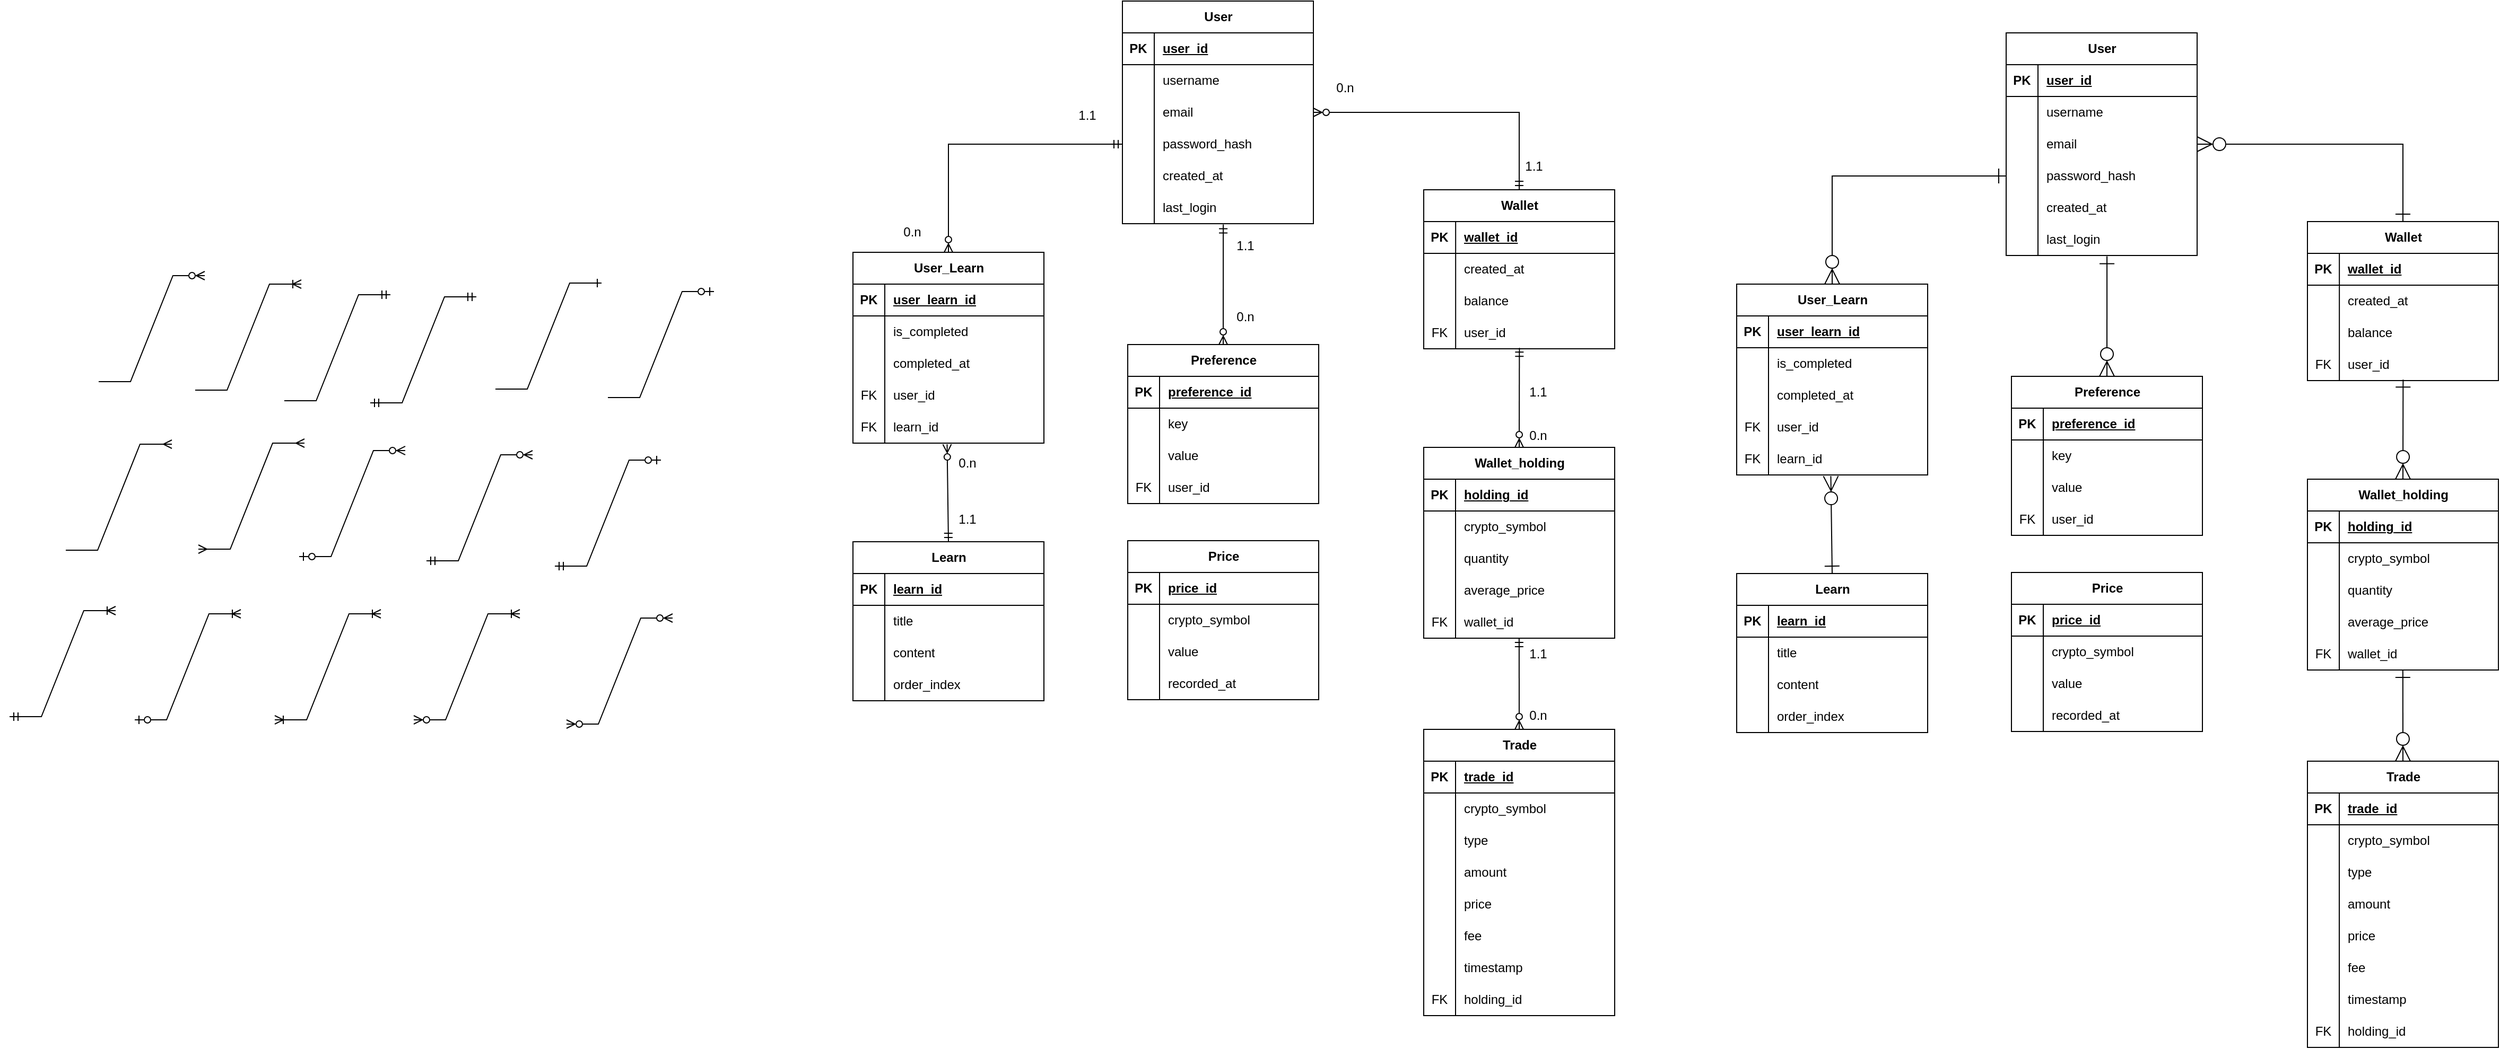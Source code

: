<mxfile version="27.1.6">
  <diagram name="Page-1" id="f1VpUmWpl70gAJ5L56HK">
    <mxGraphModel dx="2448" dy="1830" grid="0" gridSize="10" guides="1" tooltips="1" connect="1" arrows="1" fold="1" page="1" pageScale="1" pageWidth="827" pageHeight="1169" math="0" shadow="0">
      <root>
        <mxCell id="0" />
        <mxCell id="1" parent="0" />
        <mxCell id="RnTAVSZ8p0ZFA40_aSNI-1" value="" style="edgeStyle=entityRelationEdgeStyle;fontSize=12;html=1;endArrow=ERzeroToMany;endFill=1;rounded=0;" parent="1" edge="1">
          <mxGeometry width="100" height="100" relative="1" as="geometry">
            <mxPoint x="160" y="417" as="sourcePoint" />
            <mxPoint x="260" y="317" as="targetPoint" />
          </mxGeometry>
        </mxCell>
        <mxCell id="RnTAVSZ8p0ZFA40_aSNI-2" value="" style="edgeStyle=entityRelationEdgeStyle;fontSize=12;html=1;endArrow=ERoneToMany;rounded=0;" parent="1" edge="1">
          <mxGeometry width="100" height="100" relative="1" as="geometry">
            <mxPoint x="251" y="425" as="sourcePoint" />
            <mxPoint x="351" y="325" as="targetPoint" />
          </mxGeometry>
        </mxCell>
        <mxCell id="RnTAVSZ8p0ZFA40_aSNI-3" value="" style="edgeStyle=entityRelationEdgeStyle;fontSize=12;html=1;endArrow=ERmandOne;rounded=0;" parent="1" edge="1">
          <mxGeometry width="100" height="100" relative="1" as="geometry">
            <mxPoint x="335" y="435" as="sourcePoint" />
            <mxPoint x="435" y="335" as="targetPoint" />
          </mxGeometry>
        </mxCell>
        <mxCell id="RnTAVSZ8p0ZFA40_aSNI-4" value="" style="edgeStyle=entityRelationEdgeStyle;fontSize=12;html=1;endArrow=ERmandOne;startArrow=ERmandOne;rounded=0;" parent="1" edge="1">
          <mxGeometry width="100" height="100" relative="1" as="geometry">
            <mxPoint x="416" y="437" as="sourcePoint" />
            <mxPoint x="516" y="337" as="targetPoint" />
          </mxGeometry>
        </mxCell>
        <mxCell id="RnTAVSZ8p0ZFA40_aSNI-5" value="" style="edgeStyle=entityRelationEdgeStyle;fontSize=12;html=1;endArrow=ERone;endFill=1;rounded=0;" parent="1" edge="1">
          <mxGeometry width="100" height="100" relative="1" as="geometry">
            <mxPoint x="534" y="424" as="sourcePoint" />
            <mxPoint x="634" y="324" as="targetPoint" />
          </mxGeometry>
        </mxCell>
        <mxCell id="RnTAVSZ8p0ZFA40_aSNI-6" value="" style="edgeStyle=entityRelationEdgeStyle;fontSize=12;html=1;endArrow=ERzeroToOne;endFill=1;rounded=0;" parent="1" edge="1">
          <mxGeometry width="100" height="100" relative="1" as="geometry">
            <mxPoint x="640" y="432" as="sourcePoint" />
            <mxPoint x="740" y="332" as="targetPoint" />
          </mxGeometry>
        </mxCell>
        <mxCell id="RnTAVSZ8p0ZFA40_aSNI-7" value="" style="edgeStyle=entityRelationEdgeStyle;fontSize=12;html=1;endArrow=ERmany;rounded=0;" parent="1" edge="1">
          <mxGeometry width="100" height="100" relative="1" as="geometry">
            <mxPoint x="129" y="576" as="sourcePoint" />
            <mxPoint x="229" y="476" as="targetPoint" />
          </mxGeometry>
        </mxCell>
        <mxCell id="RnTAVSZ8p0ZFA40_aSNI-8" value="" style="edgeStyle=entityRelationEdgeStyle;fontSize=12;html=1;endArrow=ERmany;startArrow=ERmany;rounded=0;" parent="1" edge="1">
          <mxGeometry width="100" height="100" relative="1" as="geometry">
            <mxPoint x="254" y="575" as="sourcePoint" />
            <mxPoint x="354" y="475" as="targetPoint" />
          </mxGeometry>
        </mxCell>
        <mxCell id="RnTAVSZ8p0ZFA40_aSNI-9" value="" style="edgeStyle=entityRelationEdgeStyle;fontSize=12;html=1;endArrow=ERzeroToMany;startArrow=ERzeroToOne;rounded=0;" parent="1" edge="1">
          <mxGeometry width="100" height="100" relative="1" as="geometry">
            <mxPoint x="349" y="582" as="sourcePoint" />
            <mxPoint x="449" y="482" as="targetPoint" />
          </mxGeometry>
        </mxCell>
        <mxCell id="RnTAVSZ8p0ZFA40_aSNI-10" value="" style="edgeStyle=entityRelationEdgeStyle;fontSize=12;html=1;endArrow=ERzeroToMany;startArrow=ERmandOne;rounded=0;" parent="1" edge="1">
          <mxGeometry width="100" height="100" relative="1" as="geometry">
            <mxPoint x="469" y="586" as="sourcePoint" />
            <mxPoint x="569" y="486" as="targetPoint" />
          </mxGeometry>
        </mxCell>
        <mxCell id="RnTAVSZ8p0ZFA40_aSNI-11" value="" style="edgeStyle=entityRelationEdgeStyle;fontSize=12;html=1;endArrow=ERzeroToOne;startArrow=ERmandOne;rounded=0;" parent="1" edge="1">
          <mxGeometry width="100" height="100" relative="1" as="geometry">
            <mxPoint x="590" y="591" as="sourcePoint" />
            <mxPoint x="690" y="491" as="targetPoint" />
          </mxGeometry>
        </mxCell>
        <mxCell id="RnTAVSZ8p0ZFA40_aSNI-12" value="" style="edgeStyle=entityRelationEdgeStyle;fontSize=12;html=1;endArrow=ERoneToMany;startArrow=ERmandOne;rounded=0;" parent="1" edge="1">
          <mxGeometry width="100" height="100" relative="1" as="geometry">
            <mxPoint x="76" y="733" as="sourcePoint" />
            <mxPoint x="176" y="633" as="targetPoint" />
          </mxGeometry>
        </mxCell>
        <mxCell id="RnTAVSZ8p0ZFA40_aSNI-13" value="" style="edgeStyle=entityRelationEdgeStyle;fontSize=12;html=1;endArrow=ERoneToMany;startArrow=ERzeroToOne;rounded=0;" parent="1" edge="1">
          <mxGeometry width="100" height="100" relative="1" as="geometry">
            <mxPoint x="194" y="736" as="sourcePoint" />
            <mxPoint x="294" y="636" as="targetPoint" />
          </mxGeometry>
        </mxCell>
        <mxCell id="RnTAVSZ8p0ZFA40_aSNI-14" value="" style="edgeStyle=entityRelationEdgeStyle;fontSize=12;html=1;endArrow=ERoneToMany;startArrow=ERoneToMany;rounded=0;" parent="1" edge="1">
          <mxGeometry width="100" height="100" relative="1" as="geometry">
            <mxPoint x="326" y="736" as="sourcePoint" />
            <mxPoint x="426" y="636" as="targetPoint" />
          </mxGeometry>
        </mxCell>
        <mxCell id="RnTAVSZ8p0ZFA40_aSNI-15" value="" style="edgeStyle=entityRelationEdgeStyle;fontSize=12;html=1;endArrow=ERoneToMany;startArrow=ERzeroToMany;rounded=0;" parent="1" edge="1">
          <mxGeometry width="100" height="100" relative="1" as="geometry">
            <mxPoint x="457" y="736" as="sourcePoint" />
            <mxPoint x="557" y="636" as="targetPoint" />
          </mxGeometry>
        </mxCell>
        <mxCell id="RnTAVSZ8p0ZFA40_aSNI-16" value="" style="edgeStyle=entityRelationEdgeStyle;fontSize=12;html=1;endArrow=ERzeroToMany;endFill=1;startArrow=ERzeroToMany;rounded=0;" parent="1" edge="1">
          <mxGeometry width="100" height="100" relative="1" as="geometry">
            <mxPoint x="601" y="740" as="sourcePoint" />
            <mxPoint x="701" y="640" as="targetPoint" />
          </mxGeometry>
        </mxCell>
        <mxCell id="RnTAVSZ8p0ZFA40_aSNI-17" value="User" style="shape=table;startSize=30;container=1;collapsible=1;childLayout=tableLayout;fixedRows=1;rowLines=0;fontStyle=1;align=center;resizeLast=1;html=1;" parent="1" vertex="1">
          <mxGeometry x="1125" y="58" width="180" height="210" as="geometry" />
        </mxCell>
        <mxCell id="RnTAVSZ8p0ZFA40_aSNI-18" value="" style="shape=tableRow;horizontal=0;startSize=0;swimlaneHead=0;swimlaneBody=0;fillColor=none;collapsible=0;dropTarget=0;points=[[0,0.5],[1,0.5]];portConstraint=eastwest;top=0;left=0;right=0;bottom=1;" parent="RnTAVSZ8p0ZFA40_aSNI-17" vertex="1">
          <mxGeometry y="30" width="180" height="30" as="geometry" />
        </mxCell>
        <mxCell id="RnTAVSZ8p0ZFA40_aSNI-19" value="PK" style="shape=partialRectangle;connectable=0;fillColor=none;top=0;left=0;bottom=0;right=0;fontStyle=1;overflow=hidden;whiteSpace=wrap;html=1;" parent="RnTAVSZ8p0ZFA40_aSNI-18" vertex="1">
          <mxGeometry width="30" height="30" as="geometry">
            <mxRectangle width="30" height="30" as="alternateBounds" />
          </mxGeometry>
        </mxCell>
        <mxCell id="RnTAVSZ8p0ZFA40_aSNI-20" value="user_id" style="shape=partialRectangle;connectable=0;fillColor=none;top=0;left=0;bottom=0;right=0;align=left;spacingLeft=6;fontStyle=5;overflow=hidden;whiteSpace=wrap;html=1;" parent="RnTAVSZ8p0ZFA40_aSNI-18" vertex="1">
          <mxGeometry x="30" width="150" height="30" as="geometry">
            <mxRectangle width="150" height="30" as="alternateBounds" />
          </mxGeometry>
        </mxCell>
        <mxCell id="RnTAVSZ8p0ZFA40_aSNI-21" value="" style="shape=tableRow;horizontal=0;startSize=0;swimlaneHead=0;swimlaneBody=0;fillColor=none;collapsible=0;dropTarget=0;points=[[0,0.5],[1,0.5]];portConstraint=eastwest;top=0;left=0;right=0;bottom=0;" parent="RnTAVSZ8p0ZFA40_aSNI-17" vertex="1">
          <mxGeometry y="60" width="180" height="30" as="geometry" />
        </mxCell>
        <mxCell id="RnTAVSZ8p0ZFA40_aSNI-22" value="" style="shape=partialRectangle;connectable=0;fillColor=none;top=0;left=0;bottom=0;right=0;editable=1;overflow=hidden;whiteSpace=wrap;html=1;" parent="RnTAVSZ8p0ZFA40_aSNI-21" vertex="1">
          <mxGeometry width="30" height="30" as="geometry">
            <mxRectangle width="30" height="30" as="alternateBounds" />
          </mxGeometry>
        </mxCell>
        <mxCell id="RnTAVSZ8p0ZFA40_aSNI-23" value="username" style="shape=partialRectangle;connectable=0;fillColor=none;top=0;left=0;bottom=0;right=0;align=left;spacingLeft=6;overflow=hidden;whiteSpace=wrap;html=1;" parent="RnTAVSZ8p0ZFA40_aSNI-21" vertex="1">
          <mxGeometry x="30" width="150" height="30" as="geometry">
            <mxRectangle width="150" height="30" as="alternateBounds" />
          </mxGeometry>
        </mxCell>
        <mxCell id="RnTAVSZ8p0ZFA40_aSNI-24" value="" style="shape=tableRow;horizontal=0;startSize=0;swimlaneHead=0;swimlaneBody=0;fillColor=none;collapsible=0;dropTarget=0;points=[[0,0.5],[1,0.5]];portConstraint=eastwest;top=0;left=0;right=0;bottom=0;" parent="RnTAVSZ8p0ZFA40_aSNI-17" vertex="1">
          <mxGeometry y="90" width="180" height="30" as="geometry" />
        </mxCell>
        <mxCell id="RnTAVSZ8p0ZFA40_aSNI-25" value="" style="shape=partialRectangle;connectable=0;fillColor=none;top=0;left=0;bottom=0;right=0;editable=1;overflow=hidden;whiteSpace=wrap;html=1;" parent="RnTAVSZ8p0ZFA40_aSNI-24" vertex="1">
          <mxGeometry width="30" height="30" as="geometry">
            <mxRectangle width="30" height="30" as="alternateBounds" />
          </mxGeometry>
        </mxCell>
        <mxCell id="RnTAVSZ8p0ZFA40_aSNI-26" value="email" style="shape=partialRectangle;connectable=0;fillColor=none;top=0;left=0;bottom=0;right=0;align=left;spacingLeft=6;overflow=hidden;whiteSpace=wrap;html=1;" parent="RnTAVSZ8p0ZFA40_aSNI-24" vertex="1">
          <mxGeometry x="30" width="150" height="30" as="geometry">
            <mxRectangle width="150" height="30" as="alternateBounds" />
          </mxGeometry>
        </mxCell>
        <mxCell id="RnTAVSZ8p0ZFA40_aSNI-27" value="" style="shape=tableRow;horizontal=0;startSize=0;swimlaneHead=0;swimlaneBody=0;fillColor=none;collapsible=0;dropTarget=0;points=[[0,0.5],[1,0.5]];portConstraint=eastwest;top=0;left=0;right=0;bottom=0;" parent="RnTAVSZ8p0ZFA40_aSNI-17" vertex="1">
          <mxGeometry y="120" width="180" height="30" as="geometry" />
        </mxCell>
        <mxCell id="RnTAVSZ8p0ZFA40_aSNI-28" value="" style="shape=partialRectangle;connectable=0;fillColor=none;top=0;left=0;bottom=0;right=0;editable=1;overflow=hidden;whiteSpace=wrap;html=1;" parent="RnTAVSZ8p0ZFA40_aSNI-27" vertex="1">
          <mxGeometry width="30" height="30" as="geometry">
            <mxRectangle width="30" height="30" as="alternateBounds" />
          </mxGeometry>
        </mxCell>
        <mxCell id="RnTAVSZ8p0ZFA40_aSNI-29" value="password_hash" style="shape=partialRectangle;connectable=0;fillColor=none;top=0;left=0;bottom=0;right=0;align=left;spacingLeft=6;overflow=hidden;whiteSpace=wrap;html=1;" parent="RnTAVSZ8p0ZFA40_aSNI-27" vertex="1">
          <mxGeometry x="30" width="150" height="30" as="geometry">
            <mxRectangle width="150" height="30" as="alternateBounds" />
          </mxGeometry>
        </mxCell>
        <mxCell id="RnTAVSZ8p0ZFA40_aSNI-30" style="shape=tableRow;horizontal=0;startSize=0;swimlaneHead=0;swimlaneBody=0;fillColor=none;collapsible=0;dropTarget=0;points=[[0,0.5],[1,0.5]];portConstraint=eastwest;top=0;left=0;right=0;bottom=0;" parent="RnTAVSZ8p0ZFA40_aSNI-17" vertex="1">
          <mxGeometry y="150" width="180" height="30" as="geometry" />
        </mxCell>
        <mxCell id="RnTAVSZ8p0ZFA40_aSNI-31" style="shape=partialRectangle;connectable=0;fillColor=none;top=0;left=0;bottom=0;right=0;editable=1;overflow=hidden;whiteSpace=wrap;html=1;" parent="RnTAVSZ8p0ZFA40_aSNI-30" vertex="1">
          <mxGeometry width="30" height="30" as="geometry">
            <mxRectangle width="30" height="30" as="alternateBounds" />
          </mxGeometry>
        </mxCell>
        <mxCell id="RnTAVSZ8p0ZFA40_aSNI-32" value="created_at" style="shape=partialRectangle;connectable=0;fillColor=none;top=0;left=0;bottom=0;right=0;align=left;spacingLeft=6;overflow=hidden;whiteSpace=wrap;html=1;" parent="RnTAVSZ8p0ZFA40_aSNI-30" vertex="1">
          <mxGeometry x="30" width="150" height="30" as="geometry">
            <mxRectangle width="150" height="30" as="alternateBounds" />
          </mxGeometry>
        </mxCell>
        <mxCell id="RnTAVSZ8p0ZFA40_aSNI-33" style="shape=tableRow;horizontal=0;startSize=0;swimlaneHead=0;swimlaneBody=0;fillColor=none;collapsible=0;dropTarget=0;points=[[0,0.5],[1,0.5]];portConstraint=eastwest;top=0;left=0;right=0;bottom=0;" parent="RnTAVSZ8p0ZFA40_aSNI-17" vertex="1">
          <mxGeometry y="180" width="180" height="30" as="geometry" />
        </mxCell>
        <mxCell id="RnTAVSZ8p0ZFA40_aSNI-34" style="shape=partialRectangle;connectable=0;fillColor=none;top=0;left=0;bottom=0;right=0;editable=1;overflow=hidden;whiteSpace=wrap;html=1;" parent="RnTAVSZ8p0ZFA40_aSNI-33" vertex="1">
          <mxGeometry width="30" height="30" as="geometry">
            <mxRectangle width="30" height="30" as="alternateBounds" />
          </mxGeometry>
        </mxCell>
        <mxCell id="RnTAVSZ8p0ZFA40_aSNI-35" value="last_login" style="shape=partialRectangle;connectable=0;fillColor=none;top=0;left=0;bottom=0;right=0;align=left;spacingLeft=6;overflow=hidden;whiteSpace=wrap;html=1;" parent="RnTAVSZ8p0ZFA40_aSNI-33" vertex="1">
          <mxGeometry x="30" width="150" height="30" as="geometry">
            <mxRectangle width="150" height="30" as="alternateBounds" />
          </mxGeometry>
        </mxCell>
        <mxCell id="RnTAVSZ8p0ZFA40_aSNI-36" value="Wallet" style="shape=table;startSize=30;container=1;collapsible=1;childLayout=tableLayout;fixedRows=1;rowLines=0;fontStyle=1;align=center;resizeLast=1;html=1;" parent="1" vertex="1">
          <mxGeometry x="1409" y="236" width="180" height="150" as="geometry" />
        </mxCell>
        <mxCell id="RnTAVSZ8p0ZFA40_aSNI-37" value="" style="shape=tableRow;horizontal=0;startSize=0;swimlaneHead=0;swimlaneBody=0;fillColor=none;collapsible=0;dropTarget=0;points=[[0,0.5],[1,0.5]];portConstraint=eastwest;top=0;left=0;right=0;bottom=1;" parent="RnTAVSZ8p0ZFA40_aSNI-36" vertex="1">
          <mxGeometry y="30" width="180" height="30" as="geometry" />
        </mxCell>
        <mxCell id="RnTAVSZ8p0ZFA40_aSNI-38" value="PK" style="shape=partialRectangle;connectable=0;fillColor=none;top=0;left=0;bottom=0;right=0;fontStyle=1;overflow=hidden;whiteSpace=wrap;html=1;" parent="RnTAVSZ8p0ZFA40_aSNI-37" vertex="1">
          <mxGeometry width="30.083" height="30" as="geometry">
            <mxRectangle width="30.083" height="30" as="alternateBounds" />
          </mxGeometry>
        </mxCell>
        <mxCell id="RnTAVSZ8p0ZFA40_aSNI-39" value="wallet_id" style="shape=partialRectangle;connectable=0;fillColor=none;top=0;left=0;bottom=0;right=0;align=left;spacingLeft=6;fontStyle=5;overflow=hidden;whiteSpace=wrap;html=1;" parent="RnTAVSZ8p0ZFA40_aSNI-37" vertex="1">
          <mxGeometry x="30.083" width="149.917" height="30" as="geometry">
            <mxRectangle width="149.917" height="30" as="alternateBounds" />
          </mxGeometry>
        </mxCell>
        <mxCell id="RnTAVSZ8p0ZFA40_aSNI-43" value="" style="shape=tableRow;horizontal=0;startSize=0;swimlaneHead=0;swimlaneBody=0;fillColor=none;collapsible=0;dropTarget=0;points=[[0,0.5],[1,0.5]];portConstraint=eastwest;top=0;left=0;right=0;bottom=0;" parent="RnTAVSZ8p0ZFA40_aSNI-36" vertex="1">
          <mxGeometry y="60" width="180" height="30" as="geometry" />
        </mxCell>
        <mxCell id="RnTAVSZ8p0ZFA40_aSNI-44" value="" style="shape=partialRectangle;connectable=0;fillColor=none;top=0;left=0;bottom=0;right=0;editable=1;overflow=hidden;whiteSpace=wrap;html=1;" parent="RnTAVSZ8p0ZFA40_aSNI-43" vertex="1">
          <mxGeometry width="30.083" height="30" as="geometry">
            <mxRectangle width="30.083" height="30" as="alternateBounds" />
          </mxGeometry>
        </mxCell>
        <mxCell id="RnTAVSZ8p0ZFA40_aSNI-45" value="created_at" style="shape=partialRectangle;connectable=0;fillColor=none;top=0;left=0;bottom=0;right=0;align=left;spacingLeft=6;overflow=hidden;whiteSpace=wrap;html=1;" parent="RnTAVSZ8p0ZFA40_aSNI-43" vertex="1">
          <mxGeometry x="30.083" width="149.917" height="30" as="geometry">
            <mxRectangle width="149.917" height="30" as="alternateBounds" />
          </mxGeometry>
        </mxCell>
        <mxCell id="RnTAVSZ8p0ZFA40_aSNI-46" value="" style="shape=tableRow;horizontal=0;startSize=0;swimlaneHead=0;swimlaneBody=0;fillColor=none;collapsible=0;dropTarget=0;points=[[0,0.5],[1,0.5]];portConstraint=eastwest;top=0;left=0;right=0;bottom=0;" parent="RnTAVSZ8p0ZFA40_aSNI-36" vertex="1">
          <mxGeometry y="90" width="180" height="30" as="geometry" />
        </mxCell>
        <mxCell id="RnTAVSZ8p0ZFA40_aSNI-47" value="" style="shape=partialRectangle;connectable=0;fillColor=none;top=0;left=0;bottom=0;right=0;editable=1;overflow=hidden;whiteSpace=wrap;html=1;" parent="RnTAVSZ8p0ZFA40_aSNI-46" vertex="1">
          <mxGeometry width="30.083" height="30" as="geometry">
            <mxRectangle width="30.083" height="30" as="alternateBounds" />
          </mxGeometry>
        </mxCell>
        <mxCell id="RnTAVSZ8p0ZFA40_aSNI-48" value="balance" style="shape=partialRectangle;connectable=0;fillColor=none;top=0;left=0;bottom=0;right=0;align=left;spacingLeft=6;overflow=hidden;whiteSpace=wrap;html=1;" parent="RnTAVSZ8p0ZFA40_aSNI-46" vertex="1">
          <mxGeometry x="30.083" width="149.917" height="30" as="geometry">
            <mxRectangle width="149.917" height="30" as="alternateBounds" />
          </mxGeometry>
        </mxCell>
        <mxCell id="RnTAVSZ8p0ZFA40_aSNI-158" style="shape=tableRow;horizontal=0;startSize=0;swimlaneHead=0;swimlaneBody=0;fillColor=none;collapsible=0;dropTarget=0;points=[[0,0.5],[1,0.5]];portConstraint=eastwest;top=0;left=0;right=0;bottom=0;" parent="RnTAVSZ8p0ZFA40_aSNI-36" vertex="1">
          <mxGeometry y="120" width="180" height="30" as="geometry" />
        </mxCell>
        <mxCell id="RnTAVSZ8p0ZFA40_aSNI-159" value="FK" style="shape=partialRectangle;connectable=0;fillColor=none;top=0;left=0;bottom=0;right=0;editable=1;overflow=hidden;whiteSpace=wrap;html=1;" parent="RnTAVSZ8p0ZFA40_aSNI-158" vertex="1">
          <mxGeometry width="30.083" height="30" as="geometry">
            <mxRectangle width="30.083" height="30" as="alternateBounds" />
          </mxGeometry>
        </mxCell>
        <mxCell id="RnTAVSZ8p0ZFA40_aSNI-160" value="user_id" style="shape=partialRectangle;connectable=0;fillColor=none;top=0;left=0;bottom=0;right=0;align=left;spacingLeft=6;overflow=hidden;whiteSpace=wrap;html=1;" parent="RnTAVSZ8p0ZFA40_aSNI-158" vertex="1">
          <mxGeometry x="30.083" width="149.917" height="30" as="geometry">
            <mxRectangle width="149.917" height="30" as="alternateBounds" />
          </mxGeometry>
        </mxCell>
        <mxCell id="RnTAVSZ8p0ZFA40_aSNI-49" value="Trade" style="shape=table;startSize=30;container=1;collapsible=1;childLayout=tableLayout;fixedRows=1;rowLines=0;fontStyle=1;align=center;resizeLast=1;html=1;" parent="1" vertex="1">
          <mxGeometry x="1409" y="745" width="180" height="270" as="geometry" />
        </mxCell>
        <mxCell id="RnTAVSZ8p0ZFA40_aSNI-50" value="" style="shape=tableRow;horizontal=0;startSize=0;swimlaneHead=0;swimlaneBody=0;fillColor=none;collapsible=0;dropTarget=0;points=[[0,0.5],[1,0.5]];portConstraint=eastwest;top=0;left=0;right=0;bottom=1;" parent="RnTAVSZ8p0ZFA40_aSNI-49" vertex="1">
          <mxGeometry y="30" width="180" height="30" as="geometry" />
        </mxCell>
        <mxCell id="RnTAVSZ8p0ZFA40_aSNI-51" value="PK" style="shape=partialRectangle;connectable=0;fillColor=none;top=0;left=0;bottom=0;right=0;fontStyle=1;overflow=hidden;whiteSpace=wrap;html=1;" parent="RnTAVSZ8p0ZFA40_aSNI-50" vertex="1">
          <mxGeometry width="30" height="30" as="geometry">
            <mxRectangle width="30" height="30" as="alternateBounds" />
          </mxGeometry>
        </mxCell>
        <mxCell id="RnTAVSZ8p0ZFA40_aSNI-52" value="trade_id" style="shape=partialRectangle;connectable=0;fillColor=none;top=0;left=0;bottom=0;right=0;align=left;spacingLeft=6;fontStyle=5;overflow=hidden;whiteSpace=wrap;html=1;" parent="RnTAVSZ8p0ZFA40_aSNI-50" vertex="1">
          <mxGeometry x="30" width="150" height="30" as="geometry">
            <mxRectangle width="150" height="30" as="alternateBounds" />
          </mxGeometry>
        </mxCell>
        <mxCell id="RnTAVSZ8p0ZFA40_aSNI-53" value="" style="shape=tableRow;horizontal=0;startSize=0;swimlaneHead=0;swimlaneBody=0;fillColor=none;collapsible=0;dropTarget=0;points=[[0,0.5],[1,0.5]];portConstraint=eastwest;top=0;left=0;right=0;bottom=0;" parent="RnTAVSZ8p0ZFA40_aSNI-49" vertex="1">
          <mxGeometry y="60" width="180" height="30" as="geometry" />
        </mxCell>
        <mxCell id="RnTAVSZ8p0ZFA40_aSNI-54" value="" style="shape=partialRectangle;connectable=0;fillColor=none;top=0;left=0;bottom=0;right=0;editable=1;overflow=hidden;whiteSpace=wrap;html=1;" parent="RnTAVSZ8p0ZFA40_aSNI-53" vertex="1">
          <mxGeometry width="30" height="30" as="geometry">
            <mxRectangle width="30" height="30" as="alternateBounds" />
          </mxGeometry>
        </mxCell>
        <mxCell id="RnTAVSZ8p0ZFA40_aSNI-55" value="crypto_symbol" style="shape=partialRectangle;connectable=0;fillColor=none;top=0;left=0;bottom=0;right=0;align=left;spacingLeft=6;overflow=hidden;whiteSpace=wrap;html=1;" parent="RnTAVSZ8p0ZFA40_aSNI-53" vertex="1">
          <mxGeometry x="30" width="150" height="30" as="geometry">
            <mxRectangle width="150" height="30" as="alternateBounds" />
          </mxGeometry>
        </mxCell>
        <mxCell id="RnTAVSZ8p0ZFA40_aSNI-56" value="" style="shape=tableRow;horizontal=0;startSize=0;swimlaneHead=0;swimlaneBody=0;fillColor=none;collapsible=0;dropTarget=0;points=[[0,0.5],[1,0.5]];portConstraint=eastwest;top=0;left=0;right=0;bottom=0;" parent="RnTAVSZ8p0ZFA40_aSNI-49" vertex="1">
          <mxGeometry y="90" width="180" height="30" as="geometry" />
        </mxCell>
        <mxCell id="RnTAVSZ8p0ZFA40_aSNI-57" value="" style="shape=partialRectangle;connectable=0;fillColor=none;top=0;left=0;bottom=0;right=0;editable=1;overflow=hidden;whiteSpace=wrap;html=1;" parent="RnTAVSZ8p0ZFA40_aSNI-56" vertex="1">
          <mxGeometry width="30" height="30" as="geometry">
            <mxRectangle width="30" height="30" as="alternateBounds" />
          </mxGeometry>
        </mxCell>
        <mxCell id="RnTAVSZ8p0ZFA40_aSNI-58" value="type" style="shape=partialRectangle;connectable=0;fillColor=none;top=0;left=0;bottom=0;right=0;align=left;spacingLeft=6;overflow=hidden;whiteSpace=wrap;html=1;" parent="RnTAVSZ8p0ZFA40_aSNI-56" vertex="1">
          <mxGeometry x="30" width="150" height="30" as="geometry">
            <mxRectangle width="150" height="30" as="alternateBounds" />
          </mxGeometry>
        </mxCell>
        <mxCell id="RnTAVSZ8p0ZFA40_aSNI-59" value="" style="shape=tableRow;horizontal=0;startSize=0;swimlaneHead=0;swimlaneBody=0;fillColor=none;collapsible=0;dropTarget=0;points=[[0,0.5],[1,0.5]];portConstraint=eastwest;top=0;left=0;right=0;bottom=0;" parent="RnTAVSZ8p0ZFA40_aSNI-49" vertex="1">
          <mxGeometry y="120" width="180" height="30" as="geometry" />
        </mxCell>
        <mxCell id="RnTAVSZ8p0ZFA40_aSNI-60" value="" style="shape=partialRectangle;connectable=0;fillColor=none;top=0;left=0;bottom=0;right=0;editable=1;overflow=hidden;whiteSpace=wrap;html=1;" parent="RnTAVSZ8p0ZFA40_aSNI-59" vertex="1">
          <mxGeometry width="30" height="30" as="geometry">
            <mxRectangle width="30" height="30" as="alternateBounds" />
          </mxGeometry>
        </mxCell>
        <mxCell id="RnTAVSZ8p0ZFA40_aSNI-61" value="amount" style="shape=partialRectangle;connectable=0;fillColor=none;top=0;left=0;bottom=0;right=0;align=left;spacingLeft=6;overflow=hidden;whiteSpace=wrap;html=1;" parent="RnTAVSZ8p0ZFA40_aSNI-59" vertex="1">
          <mxGeometry x="30" width="150" height="30" as="geometry">
            <mxRectangle width="150" height="30" as="alternateBounds" />
          </mxGeometry>
        </mxCell>
        <mxCell id="RnTAVSZ8p0ZFA40_aSNI-62" style="shape=tableRow;horizontal=0;startSize=0;swimlaneHead=0;swimlaneBody=0;fillColor=none;collapsible=0;dropTarget=0;points=[[0,0.5],[1,0.5]];portConstraint=eastwest;top=0;left=0;right=0;bottom=0;" parent="RnTAVSZ8p0ZFA40_aSNI-49" vertex="1">
          <mxGeometry y="150" width="180" height="30" as="geometry" />
        </mxCell>
        <mxCell id="RnTAVSZ8p0ZFA40_aSNI-63" style="shape=partialRectangle;connectable=0;fillColor=none;top=0;left=0;bottom=0;right=0;editable=1;overflow=hidden;whiteSpace=wrap;html=1;" parent="RnTAVSZ8p0ZFA40_aSNI-62" vertex="1">
          <mxGeometry width="30" height="30" as="geometry">
            <mxRectangle width="30" height="30" as="alternateBounds" />
          </mxGeometry>
        </mxCell>
        <mxCell id="RnTAVSZ8p0ZFA40_aSNI-64" value="price" style="shape=partialRectangle;connectable=0;fillColor=none;top=0;left=0;bottom=0;right=0;align=left;spacingLeft=6;overflow=hidden;whiteSpace=wrap;html=1;" parent="RnTAVSZ8p0ZFA40_aSNI-62" vertex="1">
          <mxGeometry x="30" width="150" height="30" as="geometry">
            <mxRectangle width="150" height="30" as="alternateBounds" />
          </mxGeometry>
        </mxCell>
        <mxCell id="RnTAVSZ8p0ZFA40_aSNI-65" style="shape=tableRow;horizontal=0;startSize=0;swimlaneHead=0;swimlaneBody=0;fillColor=none;collapsible=0;dropTarget=0;points=[[0,0.5],[1,0.5]];portConstraint=eastwest;top=0;left=0;right=0;bottom=0;" parent="RnTAVSZ8p0ZFA40_aSNI-49" vertex="1">
          <mxGeometry y="180" width="180" height="30" as="geometry" />
        </mxCell>
        <mxCell id="RnTAVSZ8p0ZFA40_aSNI-66" style="shape=partialRectangle;connectable=0;fillColor=none;top=0;left=0;bottom=0;right=0;editable=1;overflow=hidden;whiteSpace=wrap;html=1;" parent="RnTAVSZ8p0ZFA40_aSNI-65" vertex="1">
          <mxGeometry width="30" height="30" as="geometry">
            <mxRectangle width="30" height="30" as="alternateBounds" />
          </mxGeometry>
        </mxCell>
        <mxCell id="RnTAVSZ8p0ZFA40_aSNI-67" value="fee" style="shape=partialRectangle;connectable=0;fillColor=none;top=0;left=0;bottom=0;right=0;align=left;spacingLeft=6;overflow=hidden;whiteSpace=wrap;html=1;" parent="RnTAVSZ8p0ZFA40_aSNI-65" vertex="1">
          <mxGeometry x="30" width="150" height="30" as="geometry">
            <mxRectangle width="150" height="30" as="alternateBounds" />
          </mxGeometry>
        </mxCell>
        <mxCell id="RnTAVSZ8p0ZFA40_aSNI-68" style="shape=tableRow;horizontal=0;startSize=0;swimlaneHead=0;swimlaneBody=0;fillColor=none;collapsible=0;dropTarget=0;points=[[0,0.5],[1,0.5]];portConstraint=eastwest;top=0;left=0;right=0;bottom=0;" parent="RnTAVSZ8p0ZFA40_aSNI-49" vertex="1">
          <mxGeometry y="210" width="180" height="30" as="geometry" />
        </mxCell>
        <mxCell id="RnTAVSZ8p0ZFA40_aSNI-69" style="shape=partialRectangle;connectable=0;fillColor=none;top=0;left=0;bottom=0;right=0;editable=1;overflow=hidden;whiteSpace=wrap;html=1;" parent="RnTAVSZ8p0ZFA40_aSNI-68" vertex="1">
          <mxGeometry width="30" height="30" as="geometry">
            <mxRectangle width="30" height="30" as="alternateBounds" />
          </mxGeometry>
        </mxCell>
        <mxCell id="RnTAVSZ8p0ZFA40_aSNI-70" value="timestamp" style="shape=partialRectangle;connectable=0;fillColor=none;top=0;left=0;bottom=0;right=0;align=left;spacingLeft=6;overflow=hidden;whiteSpace=wrap;html=1;" parent="RnTAVSZ8p0ZFA40_aSNI-68" vertex="1">
          <mxGeometry x="30" width="150" height="30" as="geometry">
            <mxRectangle width="150" height="30" as="alternateBounds" />
          </mxGeometry>
        </mxCell>
        <mxCell id="RnTAVSZ8p0ZFA40_aSNI-164" style="shape=tableRow;horizontal=0;startSize=0;swimlaneHead=0;swimlaneBody=0;fillColor=none;collapsible=0;dropTarget=0;points=[[0,0.5],[1,0.5]];portConstraint=eastwest;top=0;left=0;right=0;bottom=0;" parent="RnTAVSZ8p0ZFA40_aSNI-49" vertex="1">
          <mxGeometry y="240" width="180" height="30" as="geometry" />
        </mxCell>
        <mxCell id="RnTAVSZ8p0ZFA40_aSNI-165" value="FK" style="shape=partialRectangle;connectable=0;fillColor=none;top=0;left=0;bottom=0;right=0;editable=1;overflow=hidden;whiteSpace=wrap;html=1;" parent="RnTAVSZ8p0ZFA40_aSNI-164" vertex="1">
          <mxGeometry width="30" height="30" as="geometry">
            <mxRectangle width="30" height="30" as="alternateBounds" />
          </mxGeometry>
        </mxCell>
        <mxCell id="RnTAVSZ8p0ZFA40_aSNI-166" value="holding_id" style="shape=partialRectangle;connectable=0;fillColor=none;top=0;left=0;bottom=0;right=0;align=left;spacingLeft=6;overflow=hidden;whiteSpace=wrap;html=1;" parent="RnTAVSZ8p0ZFA40_aSNI-164" vertex="1">
          <mxGeometry x="30" width="150" height="30" as="geometry">
            <mxRectangle width="150" height="30" as="alternateBounds" />
          </mxGeometry>
        </mxCell>
        <mxCell id="RnTAVSZ8p0ZFA40_aSNI-71" value="Price" style="shape=table;startSize=30;container=1;collapsible=1;childLayout=tableLayout;fixedRows=1;rowLines=0;fontStyle=1;align=center;resizeLast=1;html=1;" parent="1" vertex="1">
          <mxGeometry x="1130" y="567" width="180" height="150" as="geometry" />
        </mxCell>
        <mxCell id="RnTAVSZ8p0ZFA40_aSNI-72" value="" style="shape=tableRow;horizontal=0;startSize=0;swimlaneHead=0;swimlaneBody=0;fillColor=none;collapsible=0;dropTarget=0;points=[[0,0.5],[1,0.5]];portConstraint=eastwest;top=0;left=0;right=0;bottom=1;" parent="RnTAVSZ8p0ZFA40_aSNI-71" vertex="1">
          <mxGeometry y="30" width="180" height="30" as="geometry" />
        </mxCell>
        <mxCell id="RnTAVSZ8p0ZFA40_aSNI-73" value="PK" style="shape=partialRectangle;connectable=0;fillColor=none;top=0;left=0;bottom=0;right=0;fontStyle=1;overflow=hidden;whiteSpace=wrap;html=1;" parent="RnTAVSZ8p0ZFA40_aSNI-72" vertex="1">
          <mxGeometry width="30" height="30" as="geometry">
            <mxRectangle width="30" height="30" as="alternateBounds" />
          </mxGeometry>
        </mxCell>
        <mxCell id="RnTAVSZ8p0ZFA40_aSNI-74" value="price_id" style="shape=partialRectangle;connectable=0;fillColor=none;top=0;left=0;bottom=0;right=0;align=left;spacingLeft=6;fontStyle=5;overflow=hidden;whiteSpace=wrap;html=1;" parent="RnTAVSZ8p0ZFA40_aSNI-72" vertex="1">
          <mxGeometry x="30" width="150" height="30" as="geometry">
            <mxRectangle width="150" height="30" as="alternateBounds" />
          </mxGeometry>
        </mxCell>
        <mxCell id="RnTAVSZ8p0ZFA40_aSNI-75" value="" style="shape=tableRow;horizontal=0;startSize=0;swimlaneHead=0;swimlaneBody=0;fillColor=none;collapsible=0;dropTarget=0;points=[[0,0.5],[1,0.5]];portConstraint=eastwest;top=0;left=0;right=0;bottom=0;" parent="RnTAVSZ8p0ZFA40_aSNI-71" vertex="1">
          <mxGeometry y="60" width="180" height="30" as="geometry" />
        </mxCell>
        <mxCell id="RnTAVSZ8p0ZFA40_aSNI-76" value="" style="shape=partialRectangle;connectable=0;fillColor=none;top=0;left=0;bottom=0;right=0;editable=1;overflow=hidden;whiteSpace=wrap;html=1;" parent="RnTAVSZ8p0ZFA40_aSNI-75" vertex="1">
          <mxGeometry width="30" height="30" as="geometry">
            <mxRectangle width="30" height="30" as="alternateBounds" />
          </mxGeometry>
        </mxCell>
        <mxCell id="RnTAVSZ8p0ZFA40_aSNI-77" value="crypto_symbol" style="shape=partialRectangle;connectable=0;fillColor=none;top=0;left=0;bottom=0;right=0;align=left;spacingLeft=6;overflow=hidden;whiteSpace=wrap;html=1;" parent="RnTAVSZ8p0ZFA40_aSNI-75" vertex="1">
          <mxGeometry x="30" width="150" height="30" as="geometry">
            <mxRectangle width="150" height="30" as="alternateBounds" />
          </mxGeometry>
        </mxCell>
        <mxCell id="RnTAVSZ8p0ZFA40_aSNI-78" value="" style="shape=tableRow;horizontal=0;startSize=0;swimlaneHead=0;swimlaneBody=0;fillColor=none;collapsible=0;dropTarget=0;points=[[0,0.5],[1,0.5]];portConstraint=eastwest;top=0;left=0;right=0;bottom=0;" parent="RnTAVSZ8p0ZFA40_aSNI-71" vertex="1">
          <mxGeometry y="90" width="180" height="30" as="geometry" />
        </mxCell>
        <mxCell id="RnTAVSZ8p0ZFA40_aSNI-79" value="" style="shape=partialRectangle;connectable=0;fillColor=none;top=0;left=0;bottom=0;right=0;editable=1;overflow=hidden;whiteSpace=wrap;html=1;" parent="RnTAVSZ8p0ZFA40_aSNI-78" vertex="1">
          <mxGeometry width="30" height="30" as="geometry">
            <mxRectangle width="30" height="30" as="alternateBounds" />
          </mxGeometry>
        </mxCell>
        <mxCell id="RnTAVSZ8p0ZFA40_aSNI-80" value="value" style="shape=partialRectangle;connectable=0;fillColor=none;top=0;left=0;bottom=0;right=0;align=left;spacingLeft=6;overflow=hidden;whiteSpace=wrap;html=1;" parent="RnTAVSZ8p0ZFA40_aSNI-78" vertex="1">
          <mxGeometry x="30" width="150" height="30" as="geometry">
            <mxRectangle width="150" height="30" as="alternateBounds" />
          </mxGeometry>
        </mxCell>
        <mxCell id="RnTAVSZ8p0ZFA40_aSNI-81" value="" style="shape=tableRow;horizontal=0;startSize=0;swimlaneHead=0;swimlaneBody=0;fillColor=none;collapsible=0;dropTarget=0;points=[[0,0.5],[1,0.5]];portConstraint=eastwest;top=0;left=0;right=0;bottom=0;" parent="RnTAVSZ8p0ZFA40_aSNI-71" vertex="1">
          <mxGeometry y="120" width="180" height="30" as="geometry" />
        </mxCell>
        <mxCell id="RnTAVSZ8p0ZFA40_aSNI-82" value="" style="shape=partialRectangle;connectable=0;fillColor=none;top=0;left=0;bottom=0;right=0;editable=1;overflow=hidden;whiteSpace=wrap;html=1;" parent="RnTAVSZ8p0ZFA40_aSNI-81" vertex="1">
          <mxGeometry width="30" height="30" as="geometry">
            <mxRectangle width="30" height="30" as="alternateBounds" />
          </mxGeometry>
        </mxCell>
        <mxCell id="RnTAVSZ8p0ZFA40_aSNI-83" value="recorded_at" style="shape=partialRectangle;connectable=0;fillColor=none;top=0;left=0;bottom=0;right=0;align=left;spacingLeft=6;overflow=hidden;whiteSpace=wrap;html=1;" parent="RnTAVSZ8p0ZFA40_aSNI-81" vertex="1">
          <mxGeometry x="30" width="150" height="30" as="geometry">
            <mxRectangle width="150" height="30" as="alternateBounds" />
          </mxGeometry>
        </mxCell>
        <mxCell id="RnTAVSZ8p0ZFA40_aSNI-84" value="Learn" style="shape=table;startSize=30;container=1;collapsible=1;childLayout=tableLayout;fixedRows=1;rowLines=0;fontStyle=1;align=center;resizeLast=1;html=1;" parent="1" vertex="1">
          <mxGeometry x="871" y="568" width="180" height="150" as="geometry" />
        </mxCell>
        <mxCell id="RnTAVSZ8p0ZFA40_aSNI-85" value="" style="shape=tableRow;horizontal=0;startSize=0;swimlaneHead=0;swimlaneBody=0;fillColor=none;collapsible=0;dropTarget=0;points=[[0,0.5],[1,0.5]];portConstraint=eastwest;top=0;left=0;right=0;bottom=1;" parent="RnTAVSZ8p0ZFA40_aSNI-84" vertex="1">
          <mxGeometry y="30" width="180" height="30" as="geometry" />
        </mxCell>
        <mxCell id="RnTAVSZ8p0ZFA40_aSNI-86" value="PK" style="shape=partialRectangle;connectable=0;fillColor=none;top=0;left=0;bottom=0;right=0;fontStyle=1;overflow=hidden;whiteSpace=wrap;html=1;" parent="RnTAVSZ8p0ZFA40_aSNI-85" vertex="1">
          <mxGeometry width="30" height="30" as="geometry">
            <mxRectangle width="30" height="30" as="alternateBounds" />
          </mxGeometry>
        </mxCell>
        <mxCell id="RnTAVSZ8p0ZFA40_aSNI-87" value="learn_id" style="shape=partialRectangle;connectable=0;fillColor=none;top=0;left=0;bottom=0;right=0;align=left;spacingLeft=6;fontStyle=5;overflow=hidden;whiteSpace=wrap;html=1;" parent="RnTAVSZ8p0ZFA40_aSNI-85" vertex="1">
          <mxGeometry x="30" width="150" height="30" as="geometry">
            <mxRectangle width="150" height="30" as="alternateBounds" />
          </mxGeometry>
        </mxCell>
        <mxCell id="RnTAVSZ8p0ZFA40_aSNI-88" value="" style="shape=tableRow;horizontal=0;startSize=0;swimlaneHead=0;swimlaneBody=0;fillColor=none;collapsible=0;dropTarget=0;points=[[0,0.5],[1,0.5]];portConstraint=eastwest;top=0;left=0;right=0;bottom=0;" parent="RnTAVSZ8p0ZFA40_aSNI-84" vertex="1">
          <mxGeometry y="60" width="180" height="30" as="geometry" />
        </mxCell>
        <mxCell id="RnTAVSZ8p0ZFA40_aSNI-89" value="" style="shape=partialRectangle;connectable=0;fillColor=none;top=0;left=0;bottom=0;right=0;editable=1;overflow=hidden;whiteSpace=wrap;html=1;" parent="RnTAVSZ8p0ZFA40_aSNI-88" vertex="1">
          <mxGeometry width="30" height="30" as="geometry">
            <mxRectangle width="30" height="30" as="alternateBounds" />
          </mxGeometry>
        </mxCell>
        <mxCell id="RnTAVSZ8p0ZFA40_aSNI-90" value="title" style="shape=partialRectangle;connectable=0;fillColor=none;top=0;left=0;bottom=0;right=0;align=left;spacingLeft=6;overflow=hidden;whiteSpace=wrap;html=1;" parent="RnTAVSZ8p0ZFA40_aSNI-88" vertex="1">
          <mxGeometry x="30" width="150" height="30" as="geometry">
            <mxRectangle width="150" height="30" as="alternateBounds" />
          </mxGeometry>
        </mxCell>
        <mxCell id="RnTAVSZ8p0ZFA40_aSNI-91" value="" style="shape=tableRow;horizontal=0;startSize=0;swimlaneHead=0;swimlaneBody=0;fillColor=none;collapsible=0;dropTarget=0;points=[[0,0.5],[1,0.5]];portConstraint=eastwest;top=0;left=0;right=0;bottom=0;" parent="RnTAVSZ8p0ZFA40_aSNI-84" vertex="1">
          <mxGeometry y="90" width="180" height="30" as="geometry" />
        </mxCell>
        <mxCell id="RnTAVSZ8p0ZFA40_aSNI-92" value="" style="shape=partialRectangle;connectable=0;fillColor=none;top=0;left=0;bottom=0;right=0;editable=1;overflow=hidden;whiteSpace=wrap;html=1;" parent="RnTAVSZ8p0ZFA40_aSNI-91" vertex="1">
          <mxGeometry width="30" height="30" as="geometry">
            <mxRectangle width="30" height="30" as="alternateBounds" />
          </mxGeometry>
        </mxCell>
        <mxCell id="RnTAVSZ8p0ZFA40_aSNI-93" value="content" style="shape=partialRectangle;connectable=0;fillColor=none;top=0;left=0;bottom=0;right=0;align=left;spacingLeft=6;overflow=hidden;whiteSpace=wrap;html=1;" parent="RnTAVSZ8p0ZFA40_aSNI-91" vertex="1">
          <mxGeometry x="30" width="150" height="30" as="geometry">
            <mxRectangle width="150" height="30" as="alternateBounds" />
          </mxGeometry>
        </mxCell>
        <mxCell id="RnTAVSZ8p0ZFA40_aSNI-94" value="" style="shape=tableRow;horizontal=0;startSize=0;swimlaneHead=0;swimlaneBody=0;fillColor=none;collapsible=0;dropTarget=0;points=[[0,0.5],[1,0.5]];portConstraint=eastwest;top=0;left=0;right=0;bottom=0;" parent="RnTAVSZ8p0ZFA40_aSNI-84" vertex="1">
          <mxGeometry y="120" width="180" height="30" as="geometry" />
        </mxCell>
        <mxCell id="RnTAVSZ8p0ZFA40_aSNI-95" value="" style="shape=partialRectangle;connectable=0;fillColor=none;top=0;left=0;bottom=0;right=0;editable=1;overflow=hidden;whiteSpace=wrap;html=1;" parent="RnTAVSZ8p0ZFA40_aSNI-94" vertex="1">
          <mxGeometry width="30" height="30" as="geometry">
            <mxRectangle width="30" height="30" as="alternateBounds" />
          </mxGeometry>
        </mxCell>
        <mxCell id="RnTAVSZ8p0ZFA40_aSNI-96" value="order_index" style="shape=partialRectangle;connectable=0;fillColor=none;top=0;left=0;bottom=0;right=0;align=left;spacingLeft=6;overflow=hidden;whiteSpace=wrap;html=1;" parent="RnTAVSZ8p0ZFA40_aSNI-94" vertex="1">
          <mxGeometry x="30" width="150" height="30" as="geometry">
            <mxRectangle width="150" height="30" as="alternateBounds" />
          </mxGeometry>
        </mxCell>
        <mxCell id="RnTAVSZ8p0ZFA40_aSNI-97" value="Preference" style="shape=table;startSize=30;container=1;collapsible=1;childLayout=tableLayout;fixedRows=1;rowLines=0;fontStyle=1;align=center;resizeLast=1;html=1;" parent="1" vertex="1">
          <mxGeometry x="1130" y="382" width="180" height="150" as="geometry" />
        </mxCell>
        <mxCell id="RnTAVSZ8p0ZFA40_aSNI-98" value="" style="shape=tableRow;horizontal=0;startSize=0;swimlaneHead=0;swimlaneBody=0;fillColor=none;collapsible=0;dropTarget=0;points=[[0,0.5],[1,0.5]];portConstraint=eastwest;top=0;left=0;right=0;bottom=1;" parent="RnTAVSZ8p0ZFA40_aSNI-97" vertex="1">
          <mxGeometry y="30" width="180" height="30" as="geometry" />
        </mxCell>
        <mxCell id="RnTAVSZ8p0ZFA40_aSNI-99" value="PK" style="shape=partialRectangle;connectable=0;fillColor=none;top=0;left=0;bottom=0;right=0;fontStyle=1;overflow=hidden;whiteSpace=wrap;html=1;" parent="RnTAVSZ8p0ZFA40_aSNI-98" vertex="1">
          <mxGeometry width="30" height="30" as="geometry">
            <mxRectangle width="30" height="30" as="alternateBounds" />
          </mxGeometry>
        </mxCell>
        <mxCell id="RnTAVSZ8p0ZFA40_aSNI-100" value="preference_id" style="shape=partialRectangle;connectable=0;fillColor=none;top=0;left=0;bottom=0;right=0;align=left;spacingLeft=6;fontStyle=5;overflow=hidden;whiteSpace=wrap;html=1;" parent="RnTAVSZ8p0ZFA40_aSNI-98" vertex="1">
          <mxGeometry x="30" width="150" height="30" as="geometry">
            <mxRectangle width="150" height="30" as="alternateBounds" />
          </mxGeometry>
        </mxCell>
        <mxCell id="RnTAVSZ8p0ZFA40_aSNI-101" value="" style="shape=tableRow;horizontal=0;startSize=0;swimlaneHead=0;swimlaneBody=0;fillColor=none;collapsible=0;dropTarget=0;points=[[0,0.5],[1,0.5]];portConstraint=eastwest;top=0;left=0;right=0;bottom=0;" parent="RnTAVSZ8p0ZFA40_aSNI-97" vertex="1">
          <mxGeometry y="60" width="180" height="30" as="geometry" />
        </mxCell>
        <mxCell id="RnTAVSZ8p0ZFA40_aSNI-102" value="" style="shape=partialRectangle;connectable=0;fillColor=none;top=0;left=0;bottom=0;right=0;editable=1;overflow=hidden;whiteSpace=wrap;html=1;" parent="RnTAVSZ8p0ZFA40_aSNI-101" vertex="1">
          <mxGeometry width="30" height="30" as="geometry">
            <mxRectangle width="30" height="30" as="alternateBounds" />
          </mxGeometry>
        </mxCell>
        <mxCell id="RnTAVSZ8p0ZFA40_aSNI-103" value="key" style="shape=partialRectangle;connectable=0;fillColor=none;top=0;left=0;bottom=0;right=0;align=left;spacingLeft=6;overflow=hidden;whiteSpace=wrap;html=1;" parent="RnTAVSZ8p0ZFA40_aSNI-101" vertex="1">
          <mxGeometry x="30" width="150" height="30" as="geometry">
            <mxRectangle width="150" height="30" as="alternateBounds" />
          </mxGeometry>
        </mxCell>
        <mxCell id="RnTAVSZ8p0ZFA40_aSNI-104" value="" style="shape=tableRow;horizontal=0;startSize=0;swimlaneHead=0;swimlaneBody=0;fillColor=none;collapsible=0;dropTarget=0;points=[[0,0.5],[1,0.5]];portConstraint=eastwest;top=0;left=0;right=0;bottom=0;" parent="RnTAVSZ8p0ZFA40_aSNI-97" vertex="1">
          <mxGeometry y="90" width="180" height="30" as="geometry" />
        </mxCell>
        <mxCell id="RnTAVSZ8p0ZFA40_aSNI-105" value="" style="shape=partialRectangle;connectable=0;fillColor=none;top=0;left=0;bottom=0;right=0;editable=1;overflow=hidden;whiteSpace=wrap;html=1;" parent="RnTAVSZ8p0ZFA40_aSNI-104" vertex="1">
          <mxGeometry width="30" height="30" as="geometry">
            <mxRectangle width="30" height="30" as="alternateBounds" />
          </mxGeometry>
        </mxCell>
        <mxCell id="RnTAVSZ8p0ZFA40_aSNI-106" value="value" style="shape=partialRectangle;connectable=0;fillColor=none;top=0;left=0;bottom=0;right=0;align=left;spacingLeft=6;overflow=hidden;whiteSpace=wrap;html=1;" parent="RnTAVSZ8p0ZFA40_aSNI-104" vertex="1">
          <mxGeometry x="30" width="150" height="30" as="geometry">
            <mxRectangle width="150" height="30" as="alternateBounds" />
          </mxGeometry>
        </mxCell>
        <mxCell id="RnTAVSZ8p0ZFA40_aSNI-167" style="shape=tableRow;horizontal=0;startSize=0;swimlaneHead=0;swimlaneBody=0;fillColor=none;collapsible=0;dropTarget=0;points=[[0,0.5],[1,0.5]];portConstraint=eastwest;top=0;left=0;right=0;bottom=0;" parent="RnTAVSZ8p0ZFA40_aSNI-97" vertex="1">
          <mxGeometry y="120" width="180" height="30" as="geometry" />
        </mxCell>
        <mxCell id="RnTAVSZ8p0ZFA40_aSNI-168" value="FK" style="shape=partialRectangle;connectable=0;fillColor=none;top=0;left=0;bottom=0;right=0;editable=1;overflow=hidden;whiteSpace=wrap;html=1;" parent="RnTAVSZ8p0ZFA40_aSNI-167" vertex="1">
          <mxGeometry width="30" height="30" as="geometry">
            <mxRectangle width="30" height="30" as="alternateBounds" />
          </mxGeometry>
        </mxCell>
        <mxCell id="RnTAVSZ8p0ZFA40_aSNI-169" value="user_id" style="shape=partialRectangle;connectable=0;fillColor=none;top=0;left=0;bottom=0;right=0;align=left;spacingLeft=6;overflow=hidden;whiteSpace=wrap;html=1;" parent="RnTAVSZ8p0ZFA40_aSNI-167" vertex="1">
          <mxGeometry x="30" width="150" height="30" as="geometry">
            <mxRectangle width="150" height="30" as="alternateBounds" />
          </mxGeometry>
        </mxCell>
        <mxCell id="RnTAVSZ8p0ZFA40_aSNI-108" value="0.n" style="text;html=1;align=center;verticalAlign=middle;whiteSpace=wrap;rounded=0;" parent="1" vertex="1">
          <mxGeometry x="1305" y="125" width="60" height="30" as="geometry" />
        </mxCell>
        <mxCell id="RnTAVSZ8p0ZFA40_aSNI-109" value="1.1" style="text;html=1;align=center;verticalAlign=middle;whiteSpace=wrap;rounded=0;" parent="1" vertex="1">
          <mxGeometry x="1483" y="199" width="60" height="30" as="geometry" />
        </mxCell>
        <mxCell id="RnTAVSZ8p0ZFA40_aSNI-110" value="1.1" style="text;html=1;align=center;verticalAlign=middle;whiteSpace=wrap;rounded=0;" parent="1" vertex="1">
          <mxGeometry x="1487" y="659" width="60" height="30" as="geometry" />
        </mxCell>
        <mxCell id="RnTAVSZ8p0ZFA40_aSNI-111" value="0.n" style="text;html=1;align=center;verticalAlign=middle;whiteSpace=wrap;rounded=0;" parent="1" vertex="1">
          <mxGeometry x="1487" y="717" width="60" height="30" as="geometry" />
        </mxCell>
        <mxCell id="RnTAVSZ8p0ZFA40_aSNI-112" value="1.1" style="text;html=1;align=center;verticalAlign=middle;whiteSpace=wrap;rounded=0;" parent="1" vertex="1">
          <mxGeometry x="1062" y="151" width="60" height="30" as="geometry" />
        </mxCell>
        <mxCell id="RnTAVSZ8p0ZFA40_aSNI-113" value="0.n" style="text;html=1;align=center;verticalAlign=middle;whiteSpace=wrap;rounded=0;" parent="1" vertex="1">
          <mxGeometry x="1211" y="341" width="60" height="30" as="geometry" />
        </mxCell>
        <mxCell id="RnTAVSZ8p0ZFA40_aSNI-115" value="Wallet_holding" style="shape=table;startSize=30;container=1;collapsible=1;childLayout=tableLayout;fixedRows=1;rowLines=0;fontStyle=1;align=center;resizeLast=1;html=1;" parent="1" vertex="1">
          <mxGeometry x="1409" y="479" width="180" height="180" as="geometry" />
        </mxCell>
        <mxCell id="RnTAVSZ8p0ZFA40_aSNI-116" value="" style="shape=tableRow;horizontal=0;startSize=0;swimlaneHead=0;swimlaneBody=0;fillColor=none;collapsible=0;dropTarget=0;points=[[0,0.5],[1,0.5]];portConstraint=eastwest;top=0;left=0;right=0;bottom=1;" parent="RnTAVSZ8p0ZFA40_aSNI-115" vertex="1">
          <mxGeometry y="30" width="180" height="30" as="geometry" />
        </mxCell>
        <mxCell id="RnTAVSZ8p0ZFA40_aSNI-117" value="PK" style="shape=partialRectangle;connectable=0;fillColor=none;top=0;left=0;bottom=0;right=0;fontStyle=1;overflow=hidden;whiteSpace=wrap;html=1;" parent="RnTAVSZ8p0ZFA40_aSNI-116" vertex="1">
          <mxGeometry width="30" height="30" as="geometry">
            <mxRectangle width="30" height="30" as="alternateBounds" />
          </mxGeometry>
        </mxCell>
        <mxCell id="RnTAVSZ8p0ZFA40_aSNI-118" value="holding_id" style="shape=partialRectangle;connectable=0;fillColor=none;top=0;left=0;bottom=0;right=0;align=left;spacingLeft=6;fontStyle=5;overflow=hidden;whiteSpace=wrap;html=1;" parent="RnTAVSZ8p0ZFA40_aSNI-116" vertex="1">
          <mxGeometry x="30" width="150" height="30" as="geometry">
            <mxRectangle width="150" height="30" as="alternateBounds" />
          </mxGeometry>
        </mxCell>
        <mxCell id="RnTAVSZ8p0ZFA40_aSNI-119" value="" style="shape=tableRow;horizontal=0;startSize=0;swimlaneHead=0;swimlaneBody=0;fillColor=none;collapsible=0;dropTarget=0;points=[[0,0.5],[1,0.5]];portConstraint=eastwest;top=0;left=0;right=0;bottom=0;" parent="RnTAVSZ8p0ZFA40_aSNI-115" vertex="1">
          <mxGeometry y="60" width="180" height="30" as="geometry" />
        </mxCell>
        <mxCell id="RnTAVSZ8p0ZFA40_aSNI-120" value="" style="shape=partialRectangle;connectable=0;fillColor=none;top=0;left=0;bottom=0;right=0;editable=1;overflow=hidden;whiteSpace=wrap;html=1;" parent="RnTAVSZ8p0ZFA40_aSNI-119" vertex="1">
          <mxGeometry width="30" height="30" as="geometry">
            <mxRectangle width="30" height="30" as="alternateBounds" />
          </mxGeometry>
        </mxCell>
        <mxCell id="RnTAVSZ8p0ZFA40_aSNI-121" value="crypto_symbol" style="shape=partialRectangle;connectable=0;fillColor=none;top=0;left=0;bottom=0;right=0;align=left;spacingLeft=6;overflow=hidden;whiteSpace=wrap;html=1;" parent="RnTAVSZ8p0ZFA40_aSNI-119" vertex="1">
          <mxGeometry x="30" width="150" height="30" as="geometry">
            <mxRectangle width="150" height="30" as="alternateBounds" />
          </mxGeometry>
        </mxCell>
        <mxCell id="RnTAVSZ8p0ZFA40_aSNI-122" value="" style="shape=tableRow;horizontal=0;startSize=0;swimlaneHead=0;swimlaneBody=0;fillColor=none;collapsible=0;dropTarget=0;points=[[0,0.5],[1,0.5]];portConstraint=eastwest;top=0;left=0;right=0;bottom=0;" parent="RnTAVSZ8p0ZFA40_aSNI-115" vertex="1">
          <mxGeometry y="90" width="180" height="30" as="geometry" />
        </mxCell>
        <mxCell id="RnTAVSZ8p0ZFA40_aSNI-123" value="" style="shape=partialRectangle;connectable=0;fillColor=none;top=0;left=0;bottom=0;right=0;editable=1;overflow=hidden;whiteSpace=wrap;html=1;" parent="RnTAVSZ8p0ZFA40_aSNI-122" vertex="1">
          <mxGeometry width="30" height="30" as="geometry">
            <mxRectangle width="30" height="30" as="alternateBounds" />
          </mxGeometry>
        </mxCell>
        <mxCell id="RnTAVSZ8p0ZFA40_aSNI-124" value="quantity" style="shape=partialRectangle;connectable=0;fillColor=none;top=0;left=0;bottom=0;right=0;align=left;spacingLeft=6;overflow=hidden;whiteSpace=wrap;html=1;" parent="RnTAVSZ8p0ZFA40_aSNI-122" vertex="1">
          <mxGeometry x="30" width="150" height="30" as="geometry">
            <mxRectangle width="150" height="30" as="alternateBounds" />
          </mxGeometry>
        </mxCell>
        <mxCell id="RnTAVSZ8p0ZFA40_aSNI-125" value="" style="shape=tableRow;horizontal=0;startSize=0;swimlaneHead=0;swimlaneBody=0;fillColor=none;collapsible=0;dropTarget=0;points=[[0,0.5],[1,0.5]];portConstraint=eastwest;top=0;left=0;right=0;bottom=0;" parent="RnTAVSZ8p0ZFA40_aSNI-115" vertex="1">
          <mxGeometry y="120" width="180" height="30" as="geometry" />
        </mxCell>
        <mxCell id="RnTAVSZ8p0ZFA40_aSNI-126" value="" style="shape=partialRectangle;connectable=0;fillColor=none;top=0;left=0;bottom=0;right=0;editable=1;overflow=hidden;whiteSpace=wrap;html=1;" parent="RnTAVSZ8p0ZFA40_aSNI-125" vertex="1">
          <mxGeometry width="30" height="30" as="geometry">
            <mxRectangle width="30" height="30" as="alternateBounds" />
          </mxGeometry>
        </mxCell>
        <mxCell id="RnTAVSZ8p0ZFA40_aSNI-127" value="average_price" style="shape=partialRectangle;connectable=0;fillColor=none;top=0;left=0;bottom=0;right=0;align=left;spacingLeft=6;overflow=hidden;whiteSpace=wrap;html=1;" parent="RnTAVSZ8p0ZFA40_aSNI-125" vertex="1">
          <mxGeometry x="30" width="150" height="30" as="geometry">
            <mxRectangle width="150" height="30" as="alternateBounds" />
          </mxGeometry>
        </mxCell>
        <mxCell id="RnTAVSZ8p0ZFA40_aSNI-161" style="shape=tableRow;horizontal=0;startSize=0;swimlaneHead=0;swimlaneBody=0;fillColor=none;collapsible=0;dropTarget=0;points=[[0,0.5],[1,0.5]];portConstraint=eastwest;top=0;left=0;right=0;bottom=0;" parent="RnTAVSZ8p0ZFA40_aSNI-115" vertex="1">
          <mxGeometry y="150" width="180" height="30" as="geometry" />
        </mxCell>
        <mxCell id="RnTAVSZ8p0ZFA40_aSNI-162" value="FK" style="shape=partialRectangle;connectable=0;fillColor=none;top=0;left=0;bottom=0;right=0;editable=1;overflow=hidden;whiteSpace=wrap;html=1;" parent="RnTAVSZ8p0ZFA40_aSNI-161" vertex="1">
          <mxGeometry width="30" height="30" as="geometry">
            <mxRectangle width="30" height="30" as="alternateBounds" />
          </mxGeometry>
        </mxCell>
        <mxCell id="RnTAVSZ8p0ZFA40_aSNI-163" value="wallet_id" style="shape=partialRectangle;connectable=0;fillColor=none;top=0;left=0;bottom=0;right=0;align=left;spacingLeft=6;overflow=hidden;whiteSpace=wrap;html=1;" parent="RnTAVSZ8p0ZFA40_aSNI-161" vertex="1">
          <mxGeometry x="30" width="150" height="30" as="geometry">
            <mxRectangle width="150" height="30" as="alternateBounds" />
          </mxGeometry>
        </mxCell>
        <mxCell id="RnTAVSZ8p0ZFA40_aSNI-128" value="1.1" style="text;html=1;align=center;verticalAlign=middle;whiteSpace=wrap;rounded=0;" parent="1" vertex="1">
          <mxGeometry x="1487" y="412" width="60" height="30" as="geometry" />
        </mxCell>
        <mxCell id="RnTAVSZ8p0ZFA40_aSNI-129" value="0.n" style="text;html=1;align=center;verticalAlign=middle;whiteSpace=wrap;rounded=0;" parent="1" vertex="1">
          <mxGeometry x="1487" y="453" width="60" height="30" as="geometry" />
        </mxCell>
        <mxCell id="RnTAVSZ8p0ZFA40_aSNI-132" value="User_Learn" style="shape=table;startSize=30;container=1;collapsible=1;childLayout=tableLayout;fixedRows=1;rowLines=0;fontStyle=1;align=center;resizeLast=1;html=1;" parent="1" vertex="1">
          <mxGeometry x="871" y="295" width="180" height="180" as="geometry" />
        </mxCell>
        <mxCell id="RnTAVSZ8p0ZFA40_aSNI-133" value="" style="shape=tableRow;horizontal=0;startSize=0;swimlaneHead=0;swimlaneBody=0;fillColor=none;collapsible=0;dropTarget=0;points=[[0,0.5],[1,0.5]];portConstraint=eastwest;top=0;left=0;right=0;bottom=1;" parent="RnTAVSZ8p0ZFA40_aSNI-132" vertex="1">
          <mxGeometry y="30" width="180" height="30" as="geometry" />
        </mxCell>
        <mxCell id="RnTAVSZ8p0ZFA40_aSNI-134" value="PK" style="shape=partialRectangle;connectable=0;fillColor=none;top=0;left=0;bottom=0;right=0;fontStyle=1;overflow=hidden;whiteSpace=wrap;html=1;" parent="RnTAVSZ8p0ZFA40_aSNI-133" vertex="1">
          <mxGeometry width="30" height="30" as="geometry">
            <mxRectangle width="30" height="30" as="alternateBounds" />
          </mxGeometry>
        </mxCell>
        <mxCell id="RnTAVSZ8p0ZFA40_aSNI-135" value="user_learn_id" style="shape=partialRectangle;connectable=0;fillColor=none;top=0;left=0;bottom=0;right=0;align=left;spacingLeft=6;fontStyle=5;overflow=hidden;whiteSpace=wrap;html=1;" parent="RnTAVSZ8p0ZFA40_aSNI-133" vertex="1">
          <mxGeometry x="30" width="150" height="30" as="geometry">
            <mxRectangle width="150" height="30" as="alternateBounds" />
          </mxGeometry>
        </mxCell>
        <mxCell id="RnTAVSZ8p0ZFA40_aSNI-136" value="" style="shape=tableRow;horizontal=0;startSize=0;swimlaneHead=0;swimlaneBody=0;fillColor=none;collapsible=0;dropTarget=0;points=[[0,0.5],[1,0.5]];portConstraint=eastwest;top=0;left=0;right=0;bottom=0;" parent="RnTAVSZ8p0ZFA40_aSNI-132" vertex="1">
          <mxGeometry y="60" width="180" height="30" as="geometry" />
        </mxCell>
        <mxCell id="RnTAVSZ8p0ZFA40_aSNI-137" value="" style="shape=partialRectangle;connectable=0;fillColor=none;top=0;left=0;bottom=0;right=0;editable=1;overflow=hidden;whiteSpace=wrap;html=1;" parent="RnTAVSZ8p0ZFA40_aSNI-136" vertex="1">
          <mxGeometry width="30" height="30" as="geometry">
            <mxRectangle width="30" height="30" as="alternateBounds" />
          </mxGeometry>
        </mxCell>
        <mxCell id="RnTAVSZ8p0ZFA40_aSNI-138" value="is_completed" style="shape=partialRectangle;connectable=0;fillColor=none;top=0;left=0;bottom=0;right=0;align=left;spacingLeft=6;overflow=hidden;whiteSpace=wrap;html=1;" parent="RnTAVSZ8p0ZFA40_aSNI-136" vertex="1">
          <mxGeometry x="30" width="150" height="30" as="geometry">
            <mxRectangle width="150" height="30" as="alternateBounds" />
          </mxGeometry>
        </mxCell>
        <mxCell id="RnTAVSZ8p0ZFA40_aSNI-139" value="" style="shape=tableRow;horizontal=0;startSize=0;swimlaneHead=0;swimlaneBody=0;fillColor=none;collapsible=0;dropTarget=0;points=[[0,0.5],[1,0.5]];portConstraint=eastwest;top=0;left=0;right=0;bottom=0;" parent="RnTAVSZ8p0ZFA40_aSNI-132" vertex="1">
          <mxGeometry y="90" width="180" height="30" as="geometry" />
        </mxCell>
        <mxCell id="RnTAVSZ8p0ZFA40_aSNI-140" value="" style="shape=partialRectangle;connectable=0;fillColor=none;top=0;left=0;bottom=0;right=0;editable=1;overflow=hidden;whiteSpace=wrap;html=1;" parent="RnTAVSZ8p0ZFA40_aSNI-139" vertex="1">
          <mxGeometry width="30" height="30" as="geometry">
            <mxRectangle width="30" height="30" as="alternateBounds" />
          </mxGeometry>
        </mxCell>
        <mxCell id="RnTAVSZ8p0ZFA40_aSNI-141" value="completed_at" style="shape=partialRectangle;connectable=0;fillColor=none;top=0;left=0;bottom=0;right=0;align=left;spacingLeft=6;overflow=hidden;whiteSpace=wrap;html=1;" parent="RnTAVSZ8p0ZFA40_aSNI-139" vertex="1">
          <mxGeometry x="30" width="150" height="30" as="geometry">
            <mxRectangle width="150" height="30" as="alternateBounds" />
          </mxGeometry>
        </mxCell>
        <mxCell id="RnTAVSZ8p0ZFA40_aSNI-173" style="shape=tableRow;horizontal=0;startSize=0;swimlaneHead=0;swimlaneBody=0;fillColor=none;collapsible=0;dropTarget=0;points=[[0,0.5],[1,0.5]];portConstraint=eastwest;top=0;left=0;right=0;bottom=0;" parent="RnTAVSZ8p0ZFA40_aSNI-132" vertex="1">
          <mxGeometry y="120" width="180" height="30" as="geometry" />
        </mxCell>
        <mxCell id="RnTAVSZ8p0ZFA40_aSNI-174" value="FK" style="shape=partialRectangle;connectable=0;fillColor=none;top=0;left=0;bottom=0;right=0;editable=1;overflow=hidden;whiteSpace=wrap;html=1;" parent="RnTAVSZ8p0ZFA40_aSNI-173" vertex="1">
          <mxGeometry width="30" height="30" as="geometry">
            <mxRectangle width="30" height="30" as="alternateBounds" />
          </mxGeometry>
        </mxCell>
        <mxCell id="RnTAVSZ8p0ZFA40_aSNI-175" value="user_id" style="shape=partialRectangle;connectable=0;fillColor=none;top=0;left=0;bottom=0;right=0;align=left;spacingLeft=6;overflow=hidden;whiteSpace=wrap;html=1;" parent="RnTAVSZ8p0ZFA40_aSNI-173" vertex="1">
          <mxGeometry x="30" width="150" height="30" as="geometry">
            <mxRectangle width="150" height="30" as="alternateBounds" />
          </mxGeometry>
        </mxCell>
        <mxCell id="RnTAVSZ8p0ZFA40_aSNI-170" style="shape=tableRow;horizontal=0;startSize=0;swimlaneHead=0;swimlaneBody=0;fillColor=none;collapsible=0;dropTarget=0;points=[[0,0.5],[1,0.5]];portConstraint=eastwest;top=0;left=0;right=0;bottom=0;" parent="RnTAVSZ8p0ZFA40_aSNI-132" vertex="1">
          <mxGeometry y="150" width="180" height="30" as="geometry" />
        </mxCell>
        <mxCell id="RnTAVSZ8p0ZFA40_aSNI-171" value="FK" style="shape=partialRectangle;connectable=0;fillColor=none;top=0;left=0;bottom=0;right=0;editable=1;overflow=hidden;whiteSpace=wrap;html=1;" parent="RnTAVSZ8p0ZFA40_aSNI-170" vertex="1">
          <mxGeometry width="30" height="30" as="geometry">
            <mxRectangle width="30" height="30" as="alternateBounds" />
          </mxGeometry>
        </mxCell>
        <mxCell id="RnTAVSZ8p0ZFA40_aSNI-172" value="learn_id" style="shape=partialRectangle;connectable=0;fillColor=none;top=0;left=0;bottom=0;right=0;align=left;spacingLeft=6;overflow=hidden;whiteSpace=wrap;html=1;" parent="RnTAVSZ8p0ZFA40_aSNI-170" vertex="1">
          <mxGeometry x="30" width="150" height="30" as="geometry">
            <mxRectangle width="150" height="30" as="alternateBounds" />
          </mxGeometry>
        </mxCell>
        <mxCell id="RnTAVSZ8p0ZFA40_aSNI-145" value="0.n" style="text;html=1;align=center;verticalAlign=middle;whiteSpace=wrap;rounded=0;" parent="1" vertex="1">
          <mxGeometry x="897" y="261" width="60" height="30" as="geometry" />
        </mxCell>
        <mxCell id="RnTAVSZ8p0ZFA40_aSNI-146" value="1.1" style="text;html=1;align=center;verticalAlign=middle;whiteSpace=wrap;rounded=0;" parent="1" vertex="1">
          <mxGeometry x="1211" y="274" width="60" height="30" as="geometry" />
        </mxCell>
        <mxCell id="RnTAVSZ8p0ZFA40_aSNI-149" value="0.n" style="text;html=1;align=center;verticalAlign=middle;whiteSpace=wrap;rounded=0;" parent="1" vertex="1">
          <mxGeometry x="949" y="479" width="60" height="30" as="geometry" />
        </mxCell>
        <mxCell id="RnTAVSZ8p0ZFA40_aSNI-150" value="1.1" style="text;html=1;align=center;verticalAlign=middle;whiteSpace=wrap;rounded=0;" parent="1" vertex="1">
          <mxGeometry x="949" y="532" width="60" height="30" as="geometry" />
        </mxCell>
        <mxCell id="RnTAVSZ8p0ZFA40_aSNI-180" value="" style="fontSize=12;html=1;endArrow=ERmandOne;startArrow=ERzeroToMany;rounded=0;startFill=0;exitX=0.5;exitY=0;exitDx=0;exitDy=0;entryX=0;entryY=0.5;entryDx=0;entryDy=0;edgeStyle=orthogonalEdgeStyle;" parent="1" source="RnTAVSZ8p0ZFA40_aSNI-132" target="RnTAVSZ8p0ZFA40_aSNI-27" edge="1">
          <mxGeometry width="100" height="100" relative="1" as="geometry">
            <mxPoint x="985" y="322" as="sourcePoint" />
            <mxPoint x="1063" y="186" as="targetPoint" />
          </mxGeometry>
        </mxCell>
        <mxCell id="RnTAVSZ8p0ZFA40_aSNI-181" value="" style="fontSize=12;html=1;endArrow=ERmandOne;startArrow=ERzeroToMany;rounded=0;startFill=0;exitX=1;exitY=0.5;exitDx=0;exitDy=0;entryX=0.5;entryY=0;entryDx=0;entryDy=0;edgeStyle=orthogonalEdgeStyle;" parent="1" source="RnTAVSZ8p0ZFA40_aSNI-24" target="RnTAVSZ8p0ZFA40_aSNI-36" edge="1">
          <mxGeometry width="100" height="100" relative="1" as="geometry">
            <mxPoint x="1381" y="324" as="sourcePoint" />
            <mxPoint x="1545" y="151" as="targetPoint" />
          </mxGeometry>
        </mxCell>
        <mxCell id="RnTAVSZ8p0ZFA40_aSNI-182" value="" style="fontSize=12;html=1;endArrow=ERmandOne;startArrow=ERzeroToMany;rounded=0;startFill=0;exitX=0.5;exitY=0;exitDx=0;exitDy=0;entryX=0.528;entryY=1.025;entryDx=0;entryDy=0;entryPerimeter=0;" parent="1" source="RnTAVSZ8p0ZFA40_aSNI-97" target="RnTAVSZ8p0ZFA40_aSNI-33" edge="1">
          <mxGeometry width="100" height="100" relative="1" as="geometry">
            <mxPoint x="1073" y="532" as="sourcePoint" />
            <mxPoint x="1237" y="359" as="targetPoint" />
          </mxGeometry>
        </mxCell>
        <mxCell id="RnTAVSZ8p0ZFA40_aSNI-183" value="" style="fontSize=12;html=1;endArrow=ERmandOne;startArrow=ERzeroToMany;rounded=0;startFill=0;entryX=0.5;entryY=0;entryDx=0;entryDy=0;exitX=0.493;exitY=1.035;exitDx=0;exitDy=0;exitPerimeter=0;" parent="1" source="RnTAVSZ8p0ZFA40_aSNI-170" target="RnTAVSZ8p0ZFA40_aSNI-84" edge="1">
          <mxGeometry width="100" height="100" relative="1" as="geometry">
            <mxPoint x="961" y="550" as="sourcePoint" />
            <mxPoint x="1622" y="441" as="targetPoint" />
          </mxGeometry>
        </mxCell>
        <mxCell id="RnTAVSZ8p0ZFA40_aSNI-184" value="" style="fontSize=12;html=1;endArrow=ERmandOne;startArrow=ERzeroToMany;rounded=0;startFill=0;exitX=0.5;exitY=0;exitDx=0;exitDy=0;entryX=0.501;entryY=0.971;entryDx=0;entryDy=0;entryPerimeter=0;" parent="1" source="RnTAVSZ8p0ZFA40_aSNI-115" target="RnTAVSZ8p0ZFA40_aSNI-158" edge="1">
          <mxGeometry width="100" height="100" relative="1" as="geometry">
            <mxPoint x="1527" y="477" as="sourcePoint" />
            <mxPoint x="1529" y="370" as="targetPoint" />
          </mxGeometry>
        </mxCell>
        <mxCell id="RnTAVSZ8p0ZFA40_aSNI-185" value="" style="fontSize=12;html=1;endArrow=ERmandOne;startArrow=ERzeroToMany;rounded=0;startFill=0;" parent="1" edge="1">
          <mxGeometry width="100" height="100" relative="1" as="geometry">
            <mxPoint x="1499" y="745" as="sourcePoint" />
            <mxPoint x="1498.92" y="659" as="targetPoint" />
          </mxGeometry>
        </mxCell>
        <mxCell id="PXzUau7QMaLBUPh-sWiZ-1" value="User" style="shape=table;startSize=30;container=1;collapsible=1;childLayout=tableLayout;fixedRows=1;rowLines=0;fontStyle=1;align=center;resizeLast=1;html=1;" vertex="1" parent="1">
          <mxGeometry x="1958" y="88" width="180" height="210" as="geometry" />
        </mxCell>
        <mxCell id="PXzUau7QMaLBUPh-sWiZ-2" value="" style="shape=tableRow;horizontal=0;startSize=0;swimlaneHead=0;swimlaneBody=0;fillColor=none;collapsible=0;dropTarget=0;points=[[0,0.5],[1,0.5]];portConstraint=eastwest;top=0;left=0;right=0;bottom=1;" vertex="1" parent="PXzUau7QMaLBUPh-sWiZ-1">
          <mxGeometry y="30" width="180" height="30" as="geometry" />
        </mxCell>
        <mxCell id="PXzUau7QMaLBUPh-sWiZ-3" value="PK" style="shape=partialRectangle;connectable=0;fillColor=none;top=0;left=0;bottom=0;right=0;fontStyle=1;overflow=hidden;whiteSpace=wrap;html=1;" vertex="1" parent="PXzUau7QMaLBUPh-sWiZ-2">
          <mxGeometry width="30" height="30" as="geometry">
            <mxRectangle width="30" height="30" as="alternateBounds" />
          </mxGeometry>
        </mxCell>
        <mxCell id="PXzUau7QMaLBUPh-sWiZ-4" value="user_id" style="shape=partialRectangle;connectable=0;fillColor=none;top=0;left=0;bottom=0;right=0;align=left;spacingLeft=6;fontStyle=5;overflow=hidden;whiteSpace=wrap;html=1;" vertex="1" parent="PXzUau7QMaLBUPh-sWiZ-2">
          <mxGeometry x="30" width="150" height="30" as="geometry">
            <mxRectangle width="150" height="30" as="alternateBounds" />
          </mxGeometry>
        </mxCell>
        <mxCell id="PXzUau7QMaLBUPh-sWiZ-5" value="" style="shape=tableRow;horizontal=0;startSize=0;swimlaneHead=0;swimlaneBody=0;fillColor=none;collapsible=0;dropTarget=0;points=[[0,0.5],[1,0.5]];portConstraint=eastwest;top=0;left=0;right=0;bottom=0;" vertex="1" parent="PXzUau7QMaLBUPh-sWiZ-1">
          <mxGeometry y="60" width="180" height="30" as="geometry" />
        </mxCell>
        <mxCell id="PXzUau7QMaLBUPh-sWiZ-6" value="" style="shape=partialRectangle;connectable=0;fillColor=none;top=0;left=0;bottom=0;right=0;editable=1;overflow=hidden;whiteSpace=wrap;html=1;" vertex="1" parent="PXzUau7QMaLBUPh-sWiZ-5">
          <mxGeometry width="30" height="30" as="geometry">
            <mxRectangle width="30" height="30" as="alternateBounds" />
          </mxGeometry>
        </mxCell>
        <mxCell id="PXzUau7QMaLBUPh-sWiZ-7" value="username" style="shape=partialRectangle;connectable=0;fillColor=none;top=0;left=0;bottom=0;right=0;align=left;spacingLeft=6;overflow=hidden;whiteSpace=wrap;html=1;" vertex="1" parent="PXzUau7QMaLBUPh-sWiZ-5">
          <mxGeometry x="30" width="150" height="30" as="geometry">
            <mxRectangle width="150" height="30" as="alternateBounds" />
          </mxGeometry>
        </mxCell>
        <mxCell id="PXzUau7QMaLBUPh-sWiZ-8" value="" style="shape=tableRow;horizontal=0;startSize=0;swimlaneHead=0;swimlaneBody=0;fillColor=none;collapsible=0;dropTarget=0;points=[[0,0.5],[1,0.5]];portConstraint=eastwest;top=0;left=0;right=0;bottom=0;" vertex="1" parent="PXzUau7QMaLBUPh-sWiZ-1">
          <mxGeometry y="90" width="180" height="30" as="geometry" />
        </mxCell>
        <mxCell id="PXzUau7QMaLBUPh-sWiZ-9" value="" style="shape=partialRectangle;connectable=0;fillColor=none;top=0;left=0;bottom=0;right=0;editable=1;overflow=hidden;whiteSpace=wrap;html=1;" vertex="1" parent="PXzUau7QMaLBUPh-sWiZ-8">
          <mxGeometry width="30" height="30" as="geometry">
            <mxRectangle width="30" height="30" as="alternateBounds" />
          </mxGeometry>
        </mxCell>
        <mxCell id="PXzUau7QMaLBUPh-sWiZ-10" value="email" style="shape=partialRectangle;connectable=0;fillColor=none;top=0;left=0;bottom=0;right=0;align=left;spacingLeft=6;overflow=hidden;whiteSpace=wrap;html=1;" vertex="1" parent="PXzUau7QMaLBUPh-sWiZ-8">
          <mxGeometry x="30" width="150" height="30" as="geometry">
            <mxRectangle width="150" height="30" as="alternateBounds" />
          </mxGeometry>
        </mxCell>
        <mxCell id="PXzUau7QMaLBUPh-sWiZ-11" value="" style="shape=tableRow;horizontal=0;startSize=0;swimlaneHead=0;swimlaneBody=0;fillColor=none;collapsible=0;dropTarget=0;points=[[0,0.5],[1,0.5]];portConstraint=eastwest;top=0;left=0;right=0;bottom=0;" vertex="1" parent="PXzUau7QMaLBUPh-sWiZ-1">
          <mxGeometry y="120" width="180" height="30" as="geometry" />
        </mxCell>
        <mxCell id="PXzUau7QMaLBUPh-sWiZ-12" value="" style="shape=partialRectangle;connectable=0;fillColor=none;top=0;left=0;bottom=0;right=0;editable=1;overflow=hidden;whiteSpace=wrap;html=1;" vertex="1" parent="PXzUau7QMaLBUPh-sWiZ-11">
          <mxGeometry width="30" height="30" as="geometry">
            <mxRectangle width="30" height="30" as="alternateBounds" />
          </mxGeometry>
        </mxCell>
        <mxCell id="PXzUau7QMaLBUPh-sWiZ-13" value="password_hash" style="shape=partialRectangle;connectable=0;fillColor=none;top=0;left=0;bottom=0;right=0;align=left;spacingLeft=6;overflow=hidden;whiteSpace=wrap;html=1;" vertex="1" parent="PXzUau7QMaLBUPh-sWiZ-11">
          <mxGeometry x="30" width="150" height="30" as="geometry">
            <mxRectangle width="150" height="30" as="alternateBounds" />
          </mxGeometry>
        </mxCell>
        <mxCell id="PXzUau7QMaLBUPh-sWiZ-14" style="shape=tableRow;horizontal=0;startSize=0;swimlaneHead=0;swimlaneBody=0;fillColor=none;collapsible=0;dropTarget=0;points=[[0,0.5],[1,0.5]];portConstraint=eastwest;top=0;left=0;right=0;bottom=0;" vertex="1" parent="PXzUau7QMaLBUPh-sWiZ-1">
          <mxGeometry y="150" width="180" height="30" as="geometry" />
        </mxCell>
        <mxCell id="PXzUau7QMaLBUPh-sWiZ-15" style="shape=partialRectangle;connectable=0;fillColor=none;top=0;left=0;bottom=0;right=0;editable=1;overflow=hidden;whiteSpace=wrap;html=1;" vertex="1" parent="PXzUau7QMaLBUPh-sWiZ-14">
          <mxGeometry width="30" height="30" as="geometry">
            <mxRectangle width="30" height="30" as="alternateBounds" />
          </mxGeometry>
        </mxCell>
        <mxCell id="PXzUau7QMaLBUPh-sWiZ-16" value="created_at" style="shape=partialRectangle;connectable=0;fillColor=none;top=0;left=0;bottom=0;right=0;align=left;spacingLeft=6;overflow=hidden;whiteSpace=wrap;html=1;" vertex="1" parent="PXzUau7QMaLBUPh-sWiZ-14">
          <mxGeometry x="30" width="150" height="30" as="geometry">
            <mxRectangle width="150" height="30" as="alternateBounds" />
          </mxGeometry>
        </mxCell>
        <mxCell id="PXzUau7QMaLBUPh-sWiZ-17" style="shape=tableRow;horizontal=0;startSize=0;swimlaneHead=0;swimlaneBody=0;fillColor=none;collapsible=0;dropTarget=0;points=[[0,0.5],[1,0.5]];portConstraint=eastwest;top=0;left=0;right=0;bottom=0;" vertex="1" parent="PXzUau7QMaLBUPh-sWiZ-1">
          <mxGeometry y="180" width="180" height="30" as="geometry" />
        </mxCell>
        <mxCell id="PXzUau7QMaLBUPh-sWiZ-18" style="shape=partialRectangle;connectable=0;fillColor=none;top=0;left=0;bottom=0;right=0;editable=1;overflow=hidden;whiteSpace=wrap;html=1;" vertex="1" parent="PXzUau7QMaLBUPh-sWiZ-17">
          <mxGeometry width="30" height="30" as="geometry">
            <mxRectangle width="30" height="30" as="alternateBounds" />
          </mxGeometry>
        </mxCell>
        <mxCell id="PXzUau7QMaLBUPh-sWiZ-19" value="last_login" style="shape=partialRectangle;connectable=0;fillColor=none;top=0;left=0;bottom=0;right=0;align=left;spacingLeft=6;overflow=hidden;whiteSpace=wrap;html=1;" vertex="1" parent="PXzUau7QMaLBUPh-sWiZ-17">
          <mxGeometry x="30" width="150" height="30" as="geometry">
            <mxRectangle width="150" height="30" as="alternateBounds" />
          </mxGeometry>
        </mxCell>
        <mxCell id="PXzUau7QMaLBUPh-sWiZ-20" value="Wallet" style="shape=table;startSize=30;container=1;collapsible=1;childLayout=tableLayout;fixedRows=1;rowLines=0;fontStyle=1;align=center;resizeLast=1;html=1;" vertex="1" parent="1">
          <mxGeometry x="2242" y="266" width="180" height="150" as="geometry" />
        </mxCell>
        <mxCell id="PXzUau7QMaLBUPh-sWiZ-21" value="" style="shape=tableRow;horizontal=0;startSize=0;swimlaneHead=0;swimlaneBody=0;fillColor=none;collapsible=0;dropTarget=0;points=[[0,0.5],[1,0.5]];portConstraint=eastwest;top=0;left=0;right=0;bottom=1;" vertex="1" parent="PXzUau7QMaLBUPh-sWiZ-20">
          <mxGeometry y="30" width="180" height="30" as="geometry" />
        </mxCell>
        <mxCell id="PXzUau7QMaLBUPh-sWiZ-22" value="PK" style="shape=partialRectangle;connectable=0;fillColor=none;top=0;left=0;bottom=0;right=0;fontStyle=1;overflow=hidden;whiteSpace=wrap;html=1;" vertex="1" parent="PXzUau7QMaLBUPh-sWiZ-21">
          <mxGeometry width="30.083" height="30" as="geometry">
            <mxRectangle width="30.083" height="30" as="alternateBounds" />
          </mxGeometry>
        </mxCell>
        <mxCell id="PXzUau7QMaLBUPh-sWiZ-23" value="wallet_id" style="shape=partialRectangle;connectable=0;fillColor=none;top=0;left=0;bottom=0;right=0;align=left;spacingLeft=6;fontStyle=5;overflow=hidden;whiteSpace=wrap;html=1;" vertex="1" parent="PXzUau7QMaLBUPh-sWiZ-21">
          <mxGeometry x="30.083" width="149.917" height="30" as="geometry">
            <mxRectangle width="149.917" height="30" as="alternateBounds" />
          </mxGeometry>
        </mxCell>
        <mxCell id="PXzUau7QMaLBUPh-sWiZ-24" value="" style="shape=tableRow;horizontal=0;startSize=0;swimlaneHead=0;swimlaneBody=0;fillColor=none;collapsible=0;dropTarget=0;points=[[0,0.5],[1,0.5]];portConstraint=eastwest;top=0;left=0;right=0;bottom=0;" vertex="1" parent="PXzUau7QMaLBUPh-sWiZ-20">
          <mxGeometry y="60" width="180" height="30" as="geometry" />
        </mxCell>
        <mxCell id="PXzUau7QMaLBUPh-sWiZ-25" value="" style="shape=partialRectangle;connectable=0;fillColor=none;top=0;left=0;bottom=0;right=0;editable=1;overflow=hidden;whiteSpace=wrap;html=1;" vertex="1" parent="PXzUau7QMaLBUPh-sWiZ-24">
          <mxGeometry width="30.083" height="30" as="geometry">
            <mxRectangle width="30.083" height="30" as="alternateBounds" />
          </mxGeometry>
        </mxCell>
        <mxCell id="PXzUau7QMaLBUPh-sWiZ-26" value="created_at" style="shape=partialRectangle;connectable=0;fillColor=none;top=0;left=0;bottom=0;right=0;align=left;spacingLeft=6;overflow=hidden;whiteSpace=wrap;html=1;" vertex="1" parent="PXzUau7QMaLBUPh-sWiZ-24">
          <mxGeometry x="30.083" width="149.917" height="30" as="geometry">
            <mxRectangle width="149.917" height="30" as="alternateBounds" />
          </mxGeometry>
        </mxCell>
        <mxCell id="PXzUau7QMaLBUPh-sWiZ-27" value="" style="shape=tableRow;horizontal=0;startSize=0;swimlaneHead=0;swimlaneBody=0;fillColor=none;collapsible=0;dropTarget=0;points=[[0,0.5],[1,0.5]];portConstraint=eastwest;top=0;left=0;right=0;bottom=0;" vertex="1" parent="PXzUau7QMaLBUPh-sWiZ-20">
          <mxGeometry y="90" width="180" height="30" as="geometry" />
        </mxCell>
        <mxCell id="PXzUau7QMaLBUPh-sWiZ-28" value="" style="shape=partialRectangle;connectable=0;fillColor=none;top=0;left=0;bottom=0;right=0;editable=1;overflow=hidden;whiteSpace=wrap;html=1;" vertex="1" parent="PXzUau7QMaLBUPh-sWiZ-27">
          <mxGeometry width="30.083" height="30" as="geometry">
            <mxRectangle width="30.083" height="30" as="alternateBounds" />
          </mxGeometry>
        </mxCell>
        <mxCell id="PXzUau7QMaLBUPh-sWiZ-29" value="balance" style="shape=partialRectangle;connectable=0;fillColor=none;top=0;left=0;bottom=0;right=0;align=left;spacingLeft=6;overflow=hidden;whiteSpace=wrap;html=1;" vertex="1" parent="PXzUau7QMaLBUPh-sWiZ-27">
          <mxGeometry x="30.083" width="149.917" height="30" as="geometry">
            <mxRectangle width="149.917" height="30" as="alternateBounds" />
          </mxGeometry>
        </mxCell>
        <mxCell id="PXzUau7QMaLBUPh-sWiZ-30" style="shape=tableRow;horizontal=0;startSize=0;swimlaneHead=0;swimlaneBody=0;fillColor=none;collapsible=0;dropTarget=0;points=[[0,0.5],[1,0.5]];portConstraint=eastwest;top=0;left=0;right=0;bottom=0;" vertex="1" parent="PXzUau7QMaLBUPh-sWiZ-20">
          <mxGeometry y="120" width="180" height="30" as="geometry" />
        </mxCell>
        <mxCell id="PXzUau7QMaLBUPh-sWiZ-31" value="FK" style="shape=partialRectangle;connectable=0;fillColor=none;top=0;left=0;bottom=0;right=0;editable=1;overflow=hidden;whiteSpace=wrap;html=1;" vertex="1" parent="PXzUau7QMaLBUPh-sWiZ-30">
          <mxGeometry width="30.083" height="30" as="geometry">
            <mxRectangle width="30.083" height="30" as="alternateBounds" />
          </mxGeometry>
        </mxCell>
        <mxCell id="PXzUau7QMaLBUPh-sWiZ-32" value="user_id" style="shape=partialRectangle;connectable=0;fillColor=none;top=0;left=0;bottom=0;right=0;align=left;spacingLeft=6;overflow=hidden;whiteSpace=wrap;html=1;" vertex="1" parent="PXzUau7QMaLBUPh-sWiZ-30">
          <mxGeometry x="30.083" width="149.917" height="30" as="geometry">
            <mxRectangle width="149.917" height="30" as="alternateBounds" />
          </mxGeometry>
        </mxCell>
        <mxCell id="PXzUau7QMaLBUPh-sWiZ-33" value="Trade" style="shape=table;startSize=30;container=1;collapsible=1;childLayout=tableLayout;fixedRows=1;rowLines=0;fontStyle=1;align=center;resizeLast=1;html=1;" vertex="1" parent="1">
          <mxGeometry x="2242" y="775" width="180" height="270" as="geometry" />
        </mxCell>
        <mxCell id="PXzUau7QMaLBUPh-sWiZ-34" value="" style="shape=tableRow;horizontal=0;startSize=0;swimlaneHead=0;swimlaneBody=0;fillColor=none;collapsible=0;dropTarget=0;points=[[0,0.5],[1,0.5]];portConstraint=eastwest;top=0;left=0;right=0;bottom=1;" vertex="1" parent="PXzUau7QMaLBUPh-sWiZ-33">
          <mxGeometry y="30" width="180" height="30" as="geometry" />
        </mxCell>
        <mxCell id="PXzUau7QMaLBUPh-sWiZ-35" value="PK" style="shape=partialRectangle;connectable=0;fillColor=none;top=0;left=0;bottom=0;right=0;fontStyle=1;overflow=hidden;whiteSpace=wrap;html=1;" vertex="1" parent="PXzUau7QMaLBUPh-sWiZ-34">
          <mxGeometry width="30" height="30" as="geometry">
            <mxRectangle width="30" height="30" as="alternateBounds" />
          </mxGeometry>
        </mxCell>
        <mxCell id="PXzUau7QMaLBUPh-sWiZ-36" value="trade_id" style="shape=partialRectangle;connectable=0;fillColor=none;top=0;left=0;bottom=0;right=0;align=left;spacingLeft=6;fontStyle=5;overflow=hidden;whiteSpace=wrap;html=1;" vertex="1" parent="PXzUau7QMaLBUPh-sWiZ-34">
          <mxGeometry x="30" width="150" height="30" as="geometry">
            <mxRectangle width="150" height="30" as="alternateBounds" />
          </mxGeometry>
        </mxCell>
        <mxCell id="PXzUau7QMaLBUPh-sWiZ-37" value="" style="shape=tableRow;horizontal=0;startSize=0;swimlaneHead=0;swimlaneBody=0;fillColor=none;collapsible=0;dropTarget=0;points=[[0,0.5],[1,0.5]];portConstraint=eastwest;top=0;left=0;right=0;bottom=0;" vertex="1" parent="PXzUau7QMaLBUPh-sWiZ-33">
          <mxGeometry y="60" width="180" height="30" as="geometry" />
        </mxCell>
        <mxCell id="PXzUau7QMaLBUPh-sWiZ-38" value="" style="shape=partialRectangle;connectable=0;fillColor=none;top=0;left=0;bottom=0;right=0;editable=1;overflow=hidden;whiteSpace=wrap;html=1;" vertex="1" parent="PXzUau7QMaLBUPh-sWiZ-37">
          <mxGeometry width="30" height="30" as="geometry">
            <mxRectangle width="30" height="30" as="alternateBounds" />
          </mxGeometry>
        </mxCell>
        <mxCell id="PXzUau7QMaLBUPh-sWiZ-39" value="crypto_symbol" style="shape=partialRectangle;connectable=0;fillColor=none;top=0;left=0;bottom=0;right=0;align=left;spacingLeft=6;overflow=hidden;whiteSpace=wrap;html=1;" vertex="1" parent="PXzUau7QMaLBUPh-sWiZ-37">
          <mxGeometry x="30" width="150" height="30" as="geometry">
            <mxRectangle width="150" height="30" as="alternateBounds" />
          </mxGeometry>
        </mxCell>
        <mxCell id="PXzUau7QMaLBUPh-sWiZ-40" value="" style="shape=tableRow;horizontal=0;startSize=0;swimlaneHead=0;swimlaneBody=0;fillColor=none;collapsible=0;dropTarget=0;points=[[0,0.5],[1,0.5]];portConstraint=eastwest;top=0;left=0;right=0;bottom=0;" vertex="1" parent="PXzUau7QMaLBUPh-sWiZ-33">
          <mxGeometry y="90" width="180" height="30" as="geometry" />
        </mxCell>
        <mxCell id="PXzUau7QMaLBUPh-sWiZ-41" value="" style="shape=partialRectangle;connectable=0;fillColor=none;top=0;left=0;bottom=0;right=0;editable=1;overflow=hidden;whiteSpace=wrap;html=1;" vertex="1" parent="PXzUau7QMaLBUPh-sWiZ-40">
          <mxGeometry width="30" height="30" as="geometry">
            <mxRectangle width="30" height="30" as="alternateBounds" />
          </mxGeometry>
        </mxCell>
        <mxCell id="PXzUau7QMaLBUPh-sWiZ-42" value="type" style="shape=partialRectangle;connectable=0;fillColor=none;top=0;left=0;bottom=0;right=0;align=left;spacingLeft=6;overflow=hidden;whiteSpace=wrap;html=1;" vertex="1" parent="PXzUau7QMaLBUPh-sWiZ-40">
          <mxGeometry x="30" width="150" height="30" as="geometry">
            <mxRectangle width="150" height="30" as="alternateBounds" />
          </mxGeometry>
        </mxCell>
        <mxCell id="PXzUau7QMaLBUPh-sWiZ-43" value="" style="shape=tableRow;horizontal=0;startSize=0;swimlaneHead=0;swimlaneBody=0;fillColor=none;collapsible=0;dropTarget=0;points=[[0,0.5],[1,0.5]];portConstraint=eastwest;top=0;left=0;right=0;bottom=0;" vertex="1" parent="PXzUau7QMaLBUPh-sWiZ-33">
          <mxGeometry y="120" width="180" height="30" as="geometry" />
        </mxCell>
        <mxCell id="PXzUau7QMaLBUPh-sWiZ-44" value="" style="shape=partialRectangle;connectable=0;fillColor=none;top=0;left=0;bottom=0;right=0;editable=1;overflow=hidden;whiteSpace=wrap;html=1;" vertex="1" parent="PXzUau7QMaLBUPh-sWiZ-43">
          <mxGeometry width="30" height="30" as="geometry">
            <mxRectangle width="30" height="30" as="alternateBounds" />
          </mxGeometry>
        </mxCell>
        <mxCell id="PXzUau7QMaLBUPh-sWiZ-45" value="amount" style="shape=partialRectangle;connectable=0;fillColor=none;top=0;left=0;bottom=0;right=0;align=left;spacingLeft=6;overflow=hidden;whiteSpace=wrap;html=1;" vertex="1" parent="PXzUau7QMaLBUPh-sWiZ-43">
          <mxGeometry x="30" width="150" height="30" as="geometry">
            <mxRectangle width="150" height="30" as="alternateBounds" />
          </mxGeometry>
        </mxCell>
        <mxCell id="PXzUau7QMaLBUPh-sWiZ-46" style="shape=tableRow;horizontal=0;startSize=0;swimlaneHead=0;swimlaneBody=0;fillColor=none;collapsible=0;dropTarget=0;points=[[0,0.5],[1,0.5]];portConstraint=eastwest;top=0;left=0;right=0;bottom=0;" vertex="1" parent="PXzUau7QMaLBUPh-sWiZ-33">
          <mxGeometry y="150" width="180" height="30" as="geometry" />
        </mxCell>
        <mxCell id="PXzUau7QMaLBUPh-sWiZ-47" style="shape=partialRectangle;connectable=0;fillColor=none;top=0;left=0;bottom=0;right=0;editable=1;overflow=hidden;whiteSpace=wrap;html=1;" vertex="1" parent="PXzUau7QMaLBUPh-sWiZ-46">
          <mxGeometry width="30" height="30" as="geometry">
            <mxRectangle width="30" height="30" as="alternateBounds" />
          </mxGeometry>
        </mxCell>
        <mxCell id="PXzUau7QMaLBUPh-sWiZ-48" value="price" style="shape=partialRectangle;connectable=0;fillColor=none;top=0;left=0;bottom=0;right=0;align=left;spacingLeft=6;overflow=hidden;whiteSpace=wrap;html=1;" vertex="1" parent="PXzUau7QMaLBUPh-sWiZ-46">
          <mxGeometry x="30" width="150" height="30" as="geometry">
            <mxRectangle width="150" height="30" as="alternateBounds" />
          </mxGeometry>
        </mxCell>
        <mxCell id="PXzUau7QMaLBUPh-sWiZ-49" style="shape=tableRow;horizontal=0;startSize=0;swimlaneHead=0;swimlaneBody=0;fillColor=none;collapsible=0;dropTarget=0;points=[[0,0.5],[1,0.5]];portConstraint=eastwest;top=0;left=0;right=0;bottom=0;" vertex="1" parent="PXzUau7QMaLBUPh-sWiZ-33">
          <mxGeometry y="180" width="180" height="30" as="geometry" />
        </mxCell>
        <mxCell id="PXzUau7QMaLBUPh-sWiZ-50" style="shape=partialRectangle;connectable=0;fillColor=none;top=0;left=0;bottom=0;right=0;editable=1;overflow=hidden;whiteSpace=wrap;html=1;" vertex="1" parent="PXzUau7QMaLBUPh-sWiZ-49">
          <mxGeometry width="30" height="30" as="geometry">
            <mxRectangle width="30" height="30" as="alternateBounds" />
          </mxGeometry>
        </mxCell>
        <mxCell id="PXzUau7QMaLBUPh-sWiZ-51" value="fee" style="shape=partialRectangle;connectable=0;fillColor=none;top=0;left=0;bottom=0;right=0;align=left;spacingLeft=6;overflow=hidden;whiteSpace=wrap;html=1;" vertex="1" parent="PXzUau7QMaLBUPh-sWiZ-49">
          <mxGeometry x="30" width="150" height="30" as="geometry">
            <mxRectangle width="150" height="30" as="alternateBounds" />
          </mxGeometry>
        </mxCell>
        <mxCell id="PXzUau7QMaLBUPh-sWiZ-52" style="shape=tableRow;horizontal=0;startSize=0;swimlaneHead=0;swimlaneBody=0;fillColor=none;collapsible=0;dropTarget=0;points=[[0,0.5],[1,0.5]];portConstraint=eastwest;top=0;left=0;right=0;bottom=0;" vertex="1" parent="PXzUau7QMaLBUPh-sWiZ-33">
          <mxGeometry y="210" width="180" height="30" as="geometry" />
        </mxCell>
        <mxCell id="PXzUau7QMaLBUPh-sWiZ-53" style="shape=partialRectangle;connectable=0;fillColor=none;top=0;left=0;bottom=0;right=0;editable=1;overflow=hidden;whiteSpace=wrap;html=1;" vertex="1" parent="PXzUau7QMaLBUPh-sWiZ-52">
          <mxGeometry width="30" height="30" as="geometry">
            <mxRectangle width="30" height="30" as="alternateBounds" />
          </mxGeometry>
        </mxCell>
        <mxCell id="PXzUau7QMaLBUPh-sWiZ-54" value="timestamp" style="shape=partialRectangle;connectable=0;fillColor=none;top=0;left=0;bottom=0;right=0;align=left;spacingLeft=6;overflow=hidden;whiteSpace=wrap;html=1;" vertex="1" parent="PXzUau7QMaLBUPh-sWiZ-52">
          <mxGeometry x="30" width="150" height="30" as="geometry">
            <mxRectangle width="150" height="30" as="alternateBounds" />
          </mxGeometry>
        </mxCell>
        <mxCell id="PXzUau7QMaLBUPh-sWiZ-55" style="shape=tableRow;horizontal=0;startSize=0;swimlaneHead=0;swimlaneBody=0;fillColor=none;collapsible=0;dropTarget=0;points=[[0,0.5],[1,0.5]];portConstraint=eastwest;top=0;left=0;right=0;bottom=0;" vertex="1" parent="PXzUau7QMaLBUPh-sWiZ-33">
          <mxGeometry y="240" width="180" height="30" as="geometry" />
        </mxCell>
        <mxCell id="PXzUau7QMaLBUPh-sWiZ-56" value="FK" style="shape=partialRectangle;connectable=0;fillColor=none;top=0;left=0;bottom=0;right=0;editable=1;overflow=hidden;whiteSpace=wrap;html=1;" vertex="1" parent="PXzUau7QMaLBUPh-sWiZ-55">
          <mxGeometry width="30" height="30" as="geometry">
            <mxRectangle width="30" height="30" as="alternateBounds" />
          </mxGeometry>
        </mxCell>
        <mxCell id="PXzUau7QMaLBUPh-sWiZ-57" value="holding_id" style="shape=partialRectangle;connectable=0;fillColor=none;top=0;left=0;bottom=0;right=0;align=left;spacingLeft=6;overflow=hidden;whiteSpace=wrap;html=1;" vertex="1" parent="PXzUau7QMaLBUPh-sWiZ-55">
          <mxGeometry x="30" width="150" height="30" as="geometry">
            <mxRectangle width="150" height="30" as="alternateBounds" />
          </mxGeometry>
        </mxCell>
        <mxCell id="PXzUau7QMaLBUPh-sWiZ-58" value="Price" style="shape=table;startSize=30;container=1;collapsible=1;childLayout=tableLayout;fixedRows=1;rowLines=0;fontStyle=1;align=center;resizeLast=1;html=1;" vertex="1" parent="1">
          <mxGeometry x="1963" y="597" width="180" height="150" as="geometry" />
        </mxCell>
        <mxCell id="PXzUau7QMaLBUPh-sWiZ-59" value="" style="shape=tableRow;horizontal=0;startSize=0;swimlaneHead=0;swimlaneBody=0;fillColor=none;collapsible=0;dropTarget=0;points=[[0,0.5],[1,0.5]];portConstraint=eastwest;top=0;left=0;right=0;bottom=1;" vertex="1" parent="PXzUau7QMaLBUPh-sWiZ-58">
          <mxGeometry y="30" width="180" height="30" as="geometry" />
        </mxCell>
        <mxCell id="PXzUau7QMaLBUPh-sWiZ-60" value="PK" style="shape=partialRectangle;connectable=0;fillColor=none;top=0;left=0;bottom=0;right=0;fontStyle=1;overflow=hidden;whiteSpace=wrap;html=1;" vertex="1" parent="PXzUau7QMaLBUPh-sWiZ-59">
          <mxGeometry width="30" height="30" as="geometry">
            <mxRectangle width="30" height="30" as="alternateBounds" />
          </mxGeometry>
        </mxCell>
        <mxCell id="PXzUau7QMaLBUPh-sWiZ-61" value="price_id" style="shape=partialRectangle;connectable=0;fillColor=none;top=0;left=0;bottom=0;right=0;align=left;spacingLeft=6;fontStyle=5;overflow=hidden;whiteSpace=wrap;html=1;" vertex="1" parent="PXzUau7QMaLBUPh-sWiZ-59">
          <mxGeometry x="30" width="150" height="30" as="geometry">
            <mxRectangle width="150" height="30" as="alternateBounds" />
          </mxGeometry>
        </mxCell>
        <mxCell id="PXzUau7QMaLBUPh-sWiZ-62" value="" style="shape=tableRow;horizontal=0;startSize=0;swimlaneHead=0;swimlaneBody=0;fillColor=none;collapsible=0;dropTarget=0;points=[[0,0.5],[1,0.5]];portConstraint=eastwest;top=0;left=0;right=0;bottom=0;" vertex="1" parent="PXzUau7QMaLBUPh-sWiZ-58">
          <mxGeometry y="60" width="180" height="30" as="geometry" />
        </mxCell>
        <mxCell id="PXzUau7QMaLBUPh-sWiZ-63" value="" style="shape=partialRectangle;connectable=0;fillColor=none;top=0;left=0;bottom=0;right=0;editable=1;overflow=hidden;whiteSpace=wrap;html=1;" vertex="1" parent="PXzUau7QMaLBUPh-sWiZ-62">
          <mxGeometry width="30" height="30" as="geometry">
            <mxRectangle width="30" height="30" as="alternateBounds" />
          </mxGeometry>
        </mxCell>
        <mxCell id="PXzUau7QMaLBUPh-sWiZ-64" value="crypto_symbol" style="shape=partialRectangle;connectable=0;fillColor=none;top=0;left=0;bottom=0;right=0;align=left;spacingLeft=6;overflow=hidden;whiteSpace=wrap;html=1;" vertex="1" parent="PXzUau7QMaLBUPh-sWiZ-62">
          <mxGeometry x="30" width="150" height="30" as="geometry">
            <mxRectangle width="150" height="30" as="alternateBounds" />
          </mxGeometry>
        </mxCell>
        <mxCell id="PXzUau7QMaLBUPh-sWiZ-65" value="" style="shape=tableRow;horizontal=0;startSize=0;swimlaneHead=0;swimlaneBody=0;fillColor=none;collapsible=0;dropTarget=0;points=[[0,0.5],[1,0.5]];portConstraint=eastwest;top=0;left=0;right=0;bottom=0;" vertex="1" parent="PXzUau7QMaLBUPh-sWiZ-58">
          <mxGeometry y="90" width="180" height="30" as="geometry" />
        </mxCell>
        <mxCell id="PXzUau7QMaLBUPh-sWiZ-66" value="" style="shape=partialRectangle;connectable=0;fillColor=none;top=0;left=0;bottom=0;right=0;editable=1;overflow=hidden;whiteSpace=wrap;html=1;" vertex="1" parent="PXzUau7QMaLBUPh-sWiZ-65">
          <mxGeometry width="30" height="30" as="geometry">
            <mxRectangle width="30" height="30" as="alternateBounds" />
          </mxGeometry>
        </mxCell>
        <mxCell id="PXzUau7QMaLBUPh-sWiZ-67" value="value" style="shape=partialRectangle;connectable=0;fillColor=none;top=0;left=0;bottom=0;right=0;align=left;spacingLeft=6;overflow=hidden;whiteSpace=wrap;html=1;" vertex="1" parent="PXzUau7QMaLBUPh-sWiZ-65">
          <mxGeometry x="30" width="150" height="30" as="geometry">
            <mxRectangle width="150" height="30" as="alternateBounds" />
          </mxGeometry>
        </mxCell>
        <mxCell id="PXzUau7QMaLBUPh-sWiZ-68" value="" style="shape=tableRow;horizontal=0;startSize=0;swimlaneHead=0;swimlaneBody=0;fillColor=none;collapsible=0;dropTarget=0;points=[[0,0.5],[1,0.5]];portConstraint=eastwest;top=0;left=0;right=0;bottom=0;" vertex="1" parent="PXzUau7QMaLBUPh-sWiZ-58">
          <mxGeometry y="120" width="180" height="30" as="geometry" />
        </mxCell>
        <mxCell id="PXzUau7QMaLBUPh-sWiZ-69" value="" style="shape=partialRectangle;connectable=0;fillColor=none;top=0;left=0;bottom=0;right=0;editable=1;overflow=hidden;whiteSpace=wrap;html=1;" vertex="1" parent="PXzUau7QMaLBUPh-sWiZ-68">
          <mxGeometry width="30" height="30" as="geometry">
            <mxRectangle width="30" height="30" as="alternateBounds" />
          </mxGeometry>
        </mxCell>
        <mxCell id="PXzUau7QMaLBUPh-sWiZ-70" value="recorded_at" style="shape=partialRectangle;connectable=0;fillColor=none;top=0;left=0;bottom=0;right=0;align=left;spacingLeft=6;overflow=hidden;whiteSpace=wrap;html=1;" vertex="1" parent="PXzUau7QMaLBUPh-sWiZ-68">
          <mxGeometry x="30" width="150" height="30" as="geometry">
            <mxRectangle width="150" height="30" as="alternateBounds" />
          </mxGeometry>
        </mxCell>
        <mxCell id="PXzUau7QMaLBUPh-sWiZ-71" value="Learn" style="shape=table;startSize=30;container=1;collapsible=1;childLayout=tableLayout;fixedRows=1;rowLines=0;fontStyle=1;align=center;resizeLast=1;html=1;" vertex="1" parent="1">
          <mxGeometry x="1704" y="598" width="180" height="150" as="geometry" />
        </mxCell>
        <mxCell id="PXzUau7QMaLBUPh-sWiZ-72" value="" style="shape=tableRow;horizontal=0;startSize=0;swimlaneHead=0;swimlaneBody=0;fillColor=none;collapsible=0;dropTarget=0;points=[[0,0.5],[1,0.5]];portConstraint=eastwest;top=0;left=0;right=0;bottom=1;" vertex="1" parent="PXzUau7QMaLBUPh-sWiZ-71">
          <mxGeometry y="30" width="180" height="30" as="geometry" />
        </mxCell>
        <mxCell id="PXzUau7QMaLBUPh-sWiZ-73" value="PK" style="shape=partialRectangle;connectable=0;fillColor=none;top=0;left=0;bottom=0;right=0;fontStyle=1;overflow=hidden;whiteSpace=wrap;html=1;" vertex="1" parent="PXzUau7QMaLBUPh-sWiZ-72">
          <mxGeometry width="30" height="30" as="geometry">
            <mxRectangle width="30" height="30" as="alternateBounds" />
          </mxGeometry>
        </mxCell>
        <mxCell id="PXzUau7QMaLBUPh-sWiZ-74" value="learn_id" style="shape=partialRectangle;connectable=0;fillColor=none;top=0;left=0;bottom=0;right=0;align=left;spacingLeft=6;fontStyle=5;overflow=hidden;whiteSpace=wrap;html=1;" vertex="1" parent="PXzUau7QMaLBUPh-sWiZ-72">
          <mxGeometry x="30" width="150" height="30" as="geometry">
            <mxRectangle width="150" height="30" as="alternateBounds" />
          </mxGeometry>
        </mxCell>
        <mxCell id="PXzUau7QMaLBUPh-sWiZ-75" value="" style="shape=tableRow;horizontal=0;startSize=0;swimlaneHead=0;swimlaneBody=0;fillColor=none;collapsible=0;dropTarget=0;points=[[0,0.5],[1,0.5]];portConstraint=eastwest;top=0;left=0;right=0;bottom=0;" vertex="1" parent="PXzUau7QMaLBUPh-sWiZ-71">
          <mxGeometry y="60" width="180" height="30" as="geometry" />
        </mxCell>
        <mxCell id="PXzUau7QMaLBUPh-sWiZ-76" value="" style="shape=partialRectangle;connectable=0;fillColor=none;top=0;left=0;bottom=0;right=0;editable=1;overflow=hidden;whiteSpace=wrap;html=1;" vertex="1" parent="PXzUau7QMaLBUPh-sWiZ-75">
          <mxGeometry width="30" height="30" as="geometry">
            <mxRectangle width="30" height="30" as="alternateBounds" />
          </mxGeometry>
        </mxCell>
        <mxCell id="PXzUau7QMaLBUPh-sWiZ-77" value="title" style="shape=partialRectangle;connectable=0;fillColor=none;top=0;left=0;bottom=0;right=0;align=left;spacingLeft=6;overflow=hidden;whiteSpace=wrap;html=1;" vertex="1" parent="PXzUau7QMaLBUPh-sWiZ-75">
          <mxGeometry x="30" width="150" height="30" as="geometry">
            <mxRectangle width="150" height="30" as="alternateBounds" />
          </mxGeometry>
        </mxCell>
        <mxCell id="PXzUau7QMaLBUPh-sWiZ-78" value="" style="shape=tableRow;horizontal=0;startSize=0;swimlaneHead=0;swimlaneBody=0;fillColor=none;collapsible=0;dropTarget=0;points=[[0,0.5],[1,0.5]];portConstraint=eastwest;top=0;left=0;right=0;bottom=0;" vertex="1" parent="PXzUau7QMaLBUPh-sWiZ-71">
          <mxGeometry y="90" width="180" height="30" as="geometry" />
        </mxCell>
        <mxCell id="PXzUau7QMaLBUPh-sWiZ-79" value="" style="shape=partialRectangle;connectable=0;fillColor=none;top=0;left=0;bottom=0;right=0;editable=1;overflow=hidden;whiteSpace=wrap;html=1;" vertex="1" parent="PXzUau7QMaLBUPh-sWiZ-78">
          <mxGeometry width="30" height="30" as="geometry">
            <mxRectangle width="30" height="30" as="alternateBounds" />
          </mxGeometry>
        </mxCell>
        <mxCell id="PXzUau7QMaLBUPh-sWiZ-80" value="content" style="shape=partialRectangle;connectable=0;fillColor=none;top=0;left=0;bottom=0;right=0;align=left;spacingLeft=6;overflow=hidden;whiteSpace=wrap;html=1;" vertex="1" parent="PXzUau7QMaLBUPh-sWiZ-78">
          <mxGeometry x="30" width="150" height="30" as="geometry">
            <mxRectangle width="150" height="30" as="alternateBounds" />
          </mxGeometry>
        </mxCell>
        <mxCell id="PXzUau7QMaLBUPh-sWiZ-81" value="" style="shape=tableRow;horizontal=0;startSize=0;swimlaneHead=0;swimlaneBody=0;fillColor=none;collapsible=0;dropTarget=0;points=[[0,0.5],[1,0.5]];portConstraint=eastwest;top=0;left=0;right=0;bottom=0;" vertex="1" parent="PXzUau7QMaLBUPh-sWiZ-71">
          <mxGeometry y="120" width="180" height="30" as="geometry" />
        </mxCell>
        <mxCell id="PXzUau7QMaLBUPh-sWiZ-82" value="" style="shape=partialRectangle;connectable=0;fillColor=none;top=0;left=0;bottom=0;right=0;editable=1;overflow=hidden;whiteSpace=wrap;html=1;" vertex="1" parent="PXzUau7QMaLBUPh-sWiZ-81">
          <mxGeometry width="30" height="30" as="geometry">
            <mxRectangle width="30" height="30" as="alternateBounds" />
          </mxGeometry>
        </mxCell>
        <mxCell id="PXzUau7QMaLBUPh-sWiZ-83" value="order_index" style="shape=partialRectangle;connectable=0;fillColor=none;top=0;left=0;bottom=0;right=0;align=left;spacingLeft=6;overflow=hidden;whiteSpace=wrap;html=1;" vertex="1" parent="PXzUau7QMaLBUPh-sWiZ-81">
          <mxGeometry x="30" width="150" height="30" as="geometry">
            <mxRectangle width="150" height="30" as="alternateBounds" />
          </mxGeometry>
        </mxCell>
        <mxCell id="PXzUau7QMaLBUPh-sWiZ-84" value="Preference" style="shape=table;startSize=30;container=1;collapsible=1;childLayout=tableLayout;fixedRows=1;rowLines=0;fontStyle=1;align=center;resizeLast=1;html=1;" vertex="1" parent="1">
          <mxGeometry x="1963" y="412" width="180" height="150" as="geometry" />
        </mxCell>
        <mxCell id="PXzUau7QMaLBUPh-sWiZ-85" value="" style="shape=tableRow;horizontal=0;startSize=0;swimlaneHead=0;swimlaneBody=0;fillColor=none;collapsible=0;dropTarget=0;points=[[0,0.5],[1,0.5]];portConstraint=eastwest;top=0;left=0;right=0;bottom=1;" vertex="1" parent="PXzUau7QMaLBUPh-sWiZ-84">
          <mxGeometry y="30" width="180" height="30" as="geometry" />
        </mxCell>
        <mxCell id="PXzUau7QMaLBUPh-sWiZ-86" value="PK" style="shape=partialRectangle;connectable=0;fillColor=none;top=0;left=0;bottom=0;right=0;fontStyle=1;overflow=hidden;whiteSpace=wrap;html=1;" vertex="1" parent="PXzUau7QMaLBUPh-sWiZ-85">
          <mxGeometry width="30" height="30" as="geometry">
            <mxRectangle width="30" height="30" as="alternateBounds" />
          </mxGeometry>
        </mxCell>
        <mxCell id="PXzUau7QMaLBUPh-sWiZ-87" value="preference_id" style="shape=partialRectangle;connectable=0;fillColor=none;top=0;left=0;bottom=0;right=0;align=left;spacingLeft=6;fontStyle=5;overflow=hidden;whiteSpace=wrap;html=1;" vertex="1" parent="PXzUau7QMaLBUPh-sWiZ-85">
          <mxGeometry x="30" width="150" height="30" as="geometry">
            <mxRectangle width="150" height="30" as="alternateBounds" />
          </mxGeometry>
        </mxCell>
        <mxCell id="PXzUau7QMaLBUPh-sWiZ-88" value="" style="shape=tableRow;horizontal=0;startSize=0;swimlaneHead=0;swimlaneBody=0;fillColor=none;collapsible=0;dropTarget=0;points=[[0,0.5],[1,0.5]];portConstraint=eastwest;top=0;left=0;right=0;bottom=0;" vertex="1" parent="PXzUau7QMaLBUPh-sWiZ-84">
          <mxGeometry y="60" width="180" height="30" as="geometry" />
        </mxCell>
        <mxCell id="PXzUau7QMaLBUPh-sWiZ-89" value="" style="shape=partialRectangle;connectable=0;fillColor=none;top=0;left=0;bottom=0;right=0;editable=1;overflow=hidden;whiteSpace=wrap;html=1;" vertex="1" parent="PXzUau7QMaLBUPh-sWiZ-88">
          <mxGeometry width="30" height="30" as="geometry">
            <mxRectangle width="30" height="30" as="alternateBounds" />
          </mxGeometry>
        </mxCell>
        <mxCell id="PXzUau7QMaLBUPh-sWiZ-90" value="key" style="shape=partialRectangle;connectable=0;fillColor=none;top=0;left=0;bottom=0;right=0;align=left;spacingLeft=6;overflow=hidden;whiteSpace=wrap;html=1;" vertex="1" parent="PXzUau7QMaLBUPh-sWiZ-88">
          <mxGeometry x="30" width="150" height="30" as="geometry">
            <mxRectangle width="150" height="30" as="alternateBounds" />
          </mxGeometry>
        </mxCell>
        <mxCell id="PXzUau7QMaLBUPh-sWiZ-91" value="" style="shape=tableRow;horizontal=0;startSize=0;swimlaneHead=0;swimlaneBody=0;fillColor=none;collapsible=0;dropTarget=0;points=[[0,0.5],[1,0.5]];portConstraint=eastwest;top=0;left=0;right=0;bottom=0;" vertex="1" parent="PXzUau7QMaLBUPh-sWiZ-84">
          <mxGeometry y="90" width="180" height="30" as="geometry" />
        </mxCell>
        <mxCell id="PXzUau7QMaLBUPh-sWiZ-92" value="" style="shape=partialRectangle;connectable=0;fillColor=none;top=0;left=0;bottom=0;right=0;editable=1;overflow=hidden;whiteSpace=wrap;html=1;" vertex="1" parent="PXzUau7QMaLBUPh-sWiZ-91">
          <mxGeometry width="30" height="30" as="geometry">
            <mxRectangle width="30" height="30" as="alternateBounds" />
          </mxGeometry>
        </mxCell>
        <mxCell id="PXzUau7QMaLBUPh-sWiZ-93" value="value" style="shape=partialRectangle;connectable=0;fillColor=none;top=0;left=0;bottom=0;right=0;align=left;spacingLeft=6;overflow=hidden;whiteSpace=wrap;html=1;" vertex="1" parent="PXzUau7QMaLBUPh-sWiZ-91">
          <mxGeometry x="30" width="150" height="30" as="geometry">
            <mxRectangle width="150" height="30" as="alternateBounds" />
          </mxGeometry>
        </mxCell>
        <mxCell id="PXzUau7QMaLBUPh-sWiZ-94" style="shape=tableRow;horizontal=0;startSize=0;swimlaneHead=0;swimlaneBody=0;fillColor=none;collapsible=0;dropTarget=0;points=[[0,0.5],[1,0.5]];portConstraint=eastwest;top=0;left=0;right=0;bottom=0;" vertex="1" parent="PXzUau7QMaLBUPh-sWiZ-84">
          <mxGeometry y="120" width="180" height="30" as="geometry" />
        </mxCell>
        <mxCell id="PXzUau7QMaLBUPh-sWiZ-95" value="FK" style="shape=partialRectangle;connectable=0;fillColor=none;top=0;left=0;bottom=0;right=0;editable=1;overflow=hidden;whiteSpace=wrap;html=1;" vertex="1" parent="PXzUau7QMaLBUPh-sWiZ-94">
          <mxGeometry width="30" height="30" as="geometry">
            <mxRectangle width="30" height="30" as="alternateBounds" />
          </mxGeometry>
        </mxCell>
        <mxCell id="PXzUau7QMaLBUPh-sWiZ-96" value="user_id" style="shape=partialRectangle;connectable=0;fillColor=none;top=0;left=0;bottom=0;right=0;align=left;spacingLeft=6;overflow=hidden;whiteSpace=wrap;html=1;" vertex="1" parent="PXzUau7QMaLBUPh-sWiZ-94">
          <mxGeometry x="30" width="150" height="30" as="geometry">
            <mxRectangle width="150" height="30" as="alternateBounds" />
          </mxGeometry>
        </mxCell>
        <mxCell id="PXzUau7QMaLBUPh-sWiZ-97" value="Wallet_holding" style="shape=table;startSize=30;container=1;collapsible=1;childLayout=tableLayout;fixedRows=1;rowLines=0;fontStyle=1;align=center;resizeLast=1;html=1;" vertex="1" parent="1">
          <mxGeometry x="2242" y="509" width="180" height="180" as="geometry" />
        </mxCell>
        <mxCell id="PXzUau7QMaLBUPh-sWiZ-98" value="" style="shape=tableRow;horizontal=0;startSize=0;swimlaneHead=0;swimlaneBody=0;fillColor=none;collapsible=0;dropTarget=0;points=[[0,0.5],[1,0.5]];portConstraint=eastwest;top=0;left=0;right=0;bottom=1;" vertex="1" parent="PXzUau7QMaLBUPh-sWiZ-97">
          <mxGeometry y="30" width="180" height="30" as="geometry" />
        </mxCell>
        <mxCell id="PXzUau7QMaLBUPh-sWiZ-99" value="PK" style="shape=partialRectangle;connectable=0;fillColor=none;top=0;left=0;bottom=0;right=0;fontStyle=1;overflow=hidden;whiteSpace=wrap;html=1;" vertex="1" parent="PXzUau7QMaLBUPh-sWiZ-98">
          <mxGeometry width="30" height="30" as="geometry">
            <mxRectangle width="30" height="30" as="alternateBounds" />
          </mxGeometry>
        </mxCell>
        <mxCell id="PXzUau7QMaLBUPh-sWiZ-100" value="holding_id" style="shape=partialRectangle;connectable=0;fillColor=none;top=0;left=0;bottom=0;right=0;align=left;spacingLeft=6;fontStyle=5;overflow=hidden;whiteSpace=wrap;html=1;" vertex="1" parent="PXzUau7QMaLBUPh-sWiZ-98">
          <mxGeometry x="30" width="150" height="30" as="geometry">
            <mxRectangle width="150" height="30" as="alternateBounds" />
          </mxGeometry>
        </mxCell>
        <mxCell id="PXzUau7QMaLBUPh-sWiZ-101" value="" style="shape=tableRow;horizontal=0;startSize=0;swimlaneHead=0;swimlaneBody=0;fillColor=none;collapsible=0;dropTarget=0;points=[[0,0.5],[1,0.5]];portConstraint=eastwest;top=0;left=0;right=0;bottom=0;" vertex="1" parent="PXzUau7QMaLBUPh-sWiZ-97">
          <mxGeometry y="60" width="180" height="30" as="geometry" />
        </mxCell>
        <mxCell id="PXzUau7QMaLBUPh-sWiZ-102" value="" style="shape=partialRectangle;connectable=0;fillColor=none;top=0;left=0;bottom=0;right=0;editable=1;overflow=hidden;whiteSpace=wrap;html=1;" vertex="1" parent="PXzUau7QMaLBUPh-sWiZ-101">
          <mxGeometry width="30" height="30" as="geometry">
            <mxRectangle width="30" height="30" as="alternateBounds" />
          </mxGeometry>
        </mxCell>
        <mxCell id="PXzUau7QMaLBUPh-sWiZ-103" value="crypto_symbol" style="shape=partialRectangle;connectable=0;fillColor=none;top=0;left=0;bottom=0;right=0;align=left;spacingLeft=6;overflow=hidden;whiteSpace=wrap;html=1;" vertex="1" parent="PXzUau7QMaLBUPh-sWiZ-101">
          <mxGeometry x="30" width="150" height="30" as="geometry">
            <mxRectangle width="150" height="30" as="alternateBounds" />
          </mxGeometry>
        </mxCell>
        <mxCell id="PXzUau7QMaLBUPh-sWiZ-104" value="" style="shape=tableRow;horizontal=0;startSize=0;swimlaneHead=0;swimlaneBody=0;fillColor=none;collapsible=0;dropTarget=0;points=[[0,0.5],[1,0.5]];portConstraint=eastwest;top=0;left=0;right=0;bottom=0;" vertex="1" parent="PXzUau7QMaLBUPh-sWiZ-97">
          <mxGeometry y="90" width="180" height="30" as="geometry" />
        </mxCell>
        <mxCell id="PXzUau7QMaLBUPh-sWiZ-105" value="" style="shape=partialRectangle;connectable=0;fillColor=none;top=0;left=0;bottom=0;right=0;editable=1;overflow=hidden;whiteSpace=wrap;html=1;" vertex="1" parent="PXzUau7QMaLBUPh-sWiZ-104">
          <mxGeometry width="30" height="30" as="geometry">
            <mxRectangle width="30" height="30" as="alternateBounds" />
          </mxGeometry>
        </mxCell>
        <mxCell id="PXzUau7QMaLBUPh-sWiZ-106" value="quantity" style="shape=partialRectangle;connectable=0;fillColor=none;top=0;left=0;bottom=0;right=0;align=left;spacingLeft=6;overflow=hidden;whiteSpace=wrap;html=1;" vertex="1" parent="PXzUau7QMaLBUPh-sWiZ-104">
          <mxGeometry x="30" width="150" height="30" as="geometry">
            <mxRectangle width="150" height="30" as="alternateBounds" />
          </mxGeometry>
        </mxCell>
        <mxCell id="PXzUau7QMaLBUPh-sWiZ-107" value="" style="shape=tableRow;horizontal=0;startSize=0;swimlaneHead=0;swimlaneBody=0;fillColor=none;collapsible=0;dropTarget=0;points=[[0,0.5],[1,0.5]];portConstraint=eastwest;top=0;left=0;right=0;bottom=0;" vertex="1" parent="PXzUau7QMaLBUPh-sWiZ-97">
          <mxGeometry y="120" width="180" height="30" as="geometry" />
        </mxCell>
        <mxCell id="PXzUau7QMaLBUPh-sWiZ-108" value="" style="shape=partialRectangle;connectable=0;fillColor=none;top=0;left=0;bottom=0;right=0;editable=1;overflow=hidden;whiteSpace=wrap;html=1;" vertex="1" parent="PXzUau7QMaLBUPh-sWiZ-107">
          <mxGeometry width="30" height="30" as="geometry">
            <mxRectangle width="30" height="30" as="alternateBounds" />
          </mxGeometry>
        </mxCell>
        <mxCell id="PXzUau7QMaLBUPh-sWiZ-109" value="average_price" style="shape=partialRectangle;connectable=0;fillColor=none;top=0;left=0;bottom=0;right=0;align=left;spacingLeft=6;overflow=hidden;whiteSpace=wrap;html=1;" vertex="1" parent="PXzUau7QMaLBUPh-sWiZ-107">
          <mxGeometry x="30" width="150" height="30" as="geometry">
            <mxRectangle width="150" height="30" as="alternateBounds" />
          </mxGeometry>
        </mxCell>
        <mxCell id="PXzUau7QMaLBUPh-sWiZ-110" style="shape=tableRow;horizontal=0;startSize=0;swimlaneHead=0;swimlaneBody=0;fillColor=none;collapsible=0;dropTarget=0;points=[[0,0.5],[1,0.5]];portConstraint=eastwest;top=0;left=0;right=0;bottom=0;" vertex="1" parent="PXzUau7QMaLBUPh-sWiZ-97">
          <mxGeometry y="150" width="180" height="30" as="geometry" />
        </mxCell>
        <mxCell id="PXzUau7QMaLBUPh-sWiZ-111" value="FK" style="shape=partialRectangle;connectable=0;fillColor=none;top=0;left=0;bottom=0;right=0;editable=1;overflow=hidden;whiteSpace=wrap;html=1;" vertex="1" parent="PXzUau7QMaLBUPh-sWiZ-110">
          <mxGeometry width="30" height="30" as="geometry">
            <mxRectangle width="30" height="30" as="alternateBounds" />
          </mxGeometry>
        </mxCell>
        <mxCell id="PXzUau7QMaLBUPh-sWiZ-112" value="wallet_id" style="shape=partialRectangle;connectable=0;fillColor=none;top=0;left=0;bottom=0;right=0;align=left;spacingLeft=6;overflow=hidden;whiteSpace=wrap;html=1;" vertex="1" parent="PXzUau7QMaLBUPh-sWiZ-110">
          <mxGeometry x="30" width="150" height="30" as="geometry">
            <mxRectangle width="150" height="30" as="alternateBounds" />
          </mxGeometry>
        </mxCell>
        <mxCell id="PXzUau7QMaLBUPh-sWiZ-113" value="User_Learn" style="shape=table;startSize=30;container=1;collapsible=1;childLayout=tableLayout;fixedRows=1;rowLines=0;fontStyle=1;align=center;resizeLast=1;html=1;" vertex="1" parent="1">
          <mxGeometry x="1704" y="325" width="180" height="180" as="geometry" />
        </mxCell>
        <mxCell id="PXzUau7QMaLBUPh-sWiZ-114" value="" style="shape=tableRow;horizontal=0;startSize=0;swimlaneHead=0;swimlaneBody=0;fillColor=none;collapsible=0;dropTarget=0;points=[[0,0.5],[1,0.5]];portConstraint=eastwest;top=0;left=0;right=0;bottom=1;" vertex="1" parent="PXzUau7QMaLBUPh-sWiZ-113">
          <mxGeometry y="30" width="180" height="30" as="geometry" />
        </mxCell>
        <mxCell id="PXzUau7QMaLBUPh-sWiZ-115" value="PK" style="shape=partialRectangle;connectable=0;fillColor=none;top=0;left=0;bottom=0;right=0;fontStyle=1;overflow=hidden;whiteSpace=wrap;html=1;" vertex="1" parent="PXzUau7QMaLBUPh-sWiZ-114">
          <mxGeometry width="30" height="30" as="geometry">
            <mxRectangle width="30" height="30" as="alternateBounds" />
          </mxGeometry>
        </mxCell>
        <mxCell id="PXzUau7QMaLBUPh-sWiZ-116" value="user_learn_id" style="shape=partialRectangle;connectable=0;fillColor=none;top=0;left=0;bottom=0;right=0;align=left;spacingLeft=6;fontStyle=5;overflow=hidden;whiteSpace=wrap;html=1;" vertex="1" parent="PXzUau7QMaLBUPh-sWiZ-114">
          <mxGeometry x="30" width="150" height="30" as="geometry">
            <mxRectangle width="150" height="30" as="alternateBounds" />
          </mxGeometry>
        </mxCell>
        <mxCell id="PXzUau7QMaLBUPh-sWiZ-117" value="" style="shape=tableRow;horizontal=0;startSize=0;swimlaneHead=0;swimlaneBody=0;fillColor=none;collapsible=0;dropTarget=0;points=[[0,0.5],[1,0.5]];portConstraint=eastwest;top=0;left=0;right=0;bottom=0;" vertex="1" parent="PXzUau7QMaLBUPh-sWiZ-113">
          <mxGeometry y="60" width="180" height="30" as="geometry" />
        </mxCell>
        <mxCell id="PXzUau7QMaLBUPh-sWiZ-118" value="" style="shape=partialRectangle;connectable=0;fillColor=none;top=0;left=0;bottom=0;right=0;editable=1;overflow=hidden;whiteSpace=wrap;html=1;" vertex="1" parent="PXzUau7QMaLBUPh-sWiZ-117">
          <mxGeometry width="30" height="30" as="geometry">
            <mxRectangle width="30" height="30" as="alternateBounds" />
          </mxGeometry>
        </mxCell>
        <mxCell id="PXzUau7QMaLBUPh-sWiZ-119" value="is_completed" style="shape=partialRectangle;connectable=0;fillColor=none;top=0;left=0;bottom=0;right=0;align=left;spacingLeft=6;overflow=hidden;whiteSpace=wrap;html=1;" vertex="1" parent="PXzUau7QMaLBUPh-sWiZ-117">
          <mxGeometry x="30" width="150" height="30" as="geometry">
            <mxRectangle width="150" height="30" as="alternateBounds" />
          </mxGeometry>
        </mxCell>
        <mxCell id="PXzUau7QMaLBUPh-sWiZ-120" value="" style="shape=tableRow;horizontal=0;startSize=0;swimlaneHead=0;swimlaneBody=0;fillColor=none;collapsible=0;dropTarget=0;points=[[0,0.5],[1,0.5]];portConstraint=eastwest;top=0;left=0;right=0;bottom=0;" vertex="1" parent="PXzUau7QMaLBUPh-sWiZ-113">
          <mxGeometry y="90" width="180" height="30" as="geometry" />
        </mxCell>
        <mxCell id="PXzUau7QMaLBUPh-sWiZ-121" value="" style="shape=partialRectangle;connectable=0;fillColor=none;top=0;left=0;bottom=0;right=0;editable=1;overflow=hidden;whiteSpace=wrap;html=1;" vertex="1" parent="PXzUau7QMaLBUPh-sWiZ-120">
          <mxGeometry width="30" height="30" as="geometry">
            <mxRectangle width="30" height="30" as="alternateBounds" />
          </mxGeometry>
        </mxCell>
        <mxCell id="PXzUau7QMaLBUPh-sWiZ-122" value="completed_at" style="shape=partialRectangle;connectable=0;fillColor=none;top=0;left=0;bottom=0;right=0;align=left;spacingLeft=6;overflow=hidden;whiteSpace=wrap;html=1;" vertex="1" parent="PXzUau7QMaLBUPh-sWiZ-120">
          <mxGeometry x="30" width="150" height="30" as="geometry">
            <mxRectangle width="150" height="30" as="alternateBounds" />
          </mxGeometry>
        </mxCell>
        <mxCell id="PXzUau7QMaLBUPh-sWiZ-123" style="shape=tableRow;horizontal=0;startSize=0;swimlaneHead=0;swimlaneBody=0;fillColor=none;collapsible=0;dropTarget=0;points=[[0,0.5],[1,0.5]];portConstraint=eastwest;top=0;left=0;right=0;bottom=0;" vertex="1" parent="PXzUau7QMaLBUPh-sWiZ-113">
          <mxGeometry y="120" width="180" height="30" as="geometry" />
        </mxCell>
        <mxCell id="PXzUau7QMaLBUPh-sWiZ-124" value="FK" style="shape=partialRectangle;connectable=0;fillColor=none;top=0;left=0;bottom=0;right=0;editable=1;overflow=hidden;whiteSpace=wrap;html=1;" vertex="1" parent="PXzUau7QMaLBUPh-sWiZ-123">
          <mxGeometry width="30" height="30" as="geometry">
            <mxRectangle width="30" height="30" as="alternateBounds" />
          </mxGeometry>
        </mxCell>
        <mxCell id="PXzUau7QMaLBUPh-sWiZ-125" value="user_id" style="shape=partialRectangle;connectable=0;fillColor=none;top=0;left=0;bottom=0;right=0;align=left;spacingLeft=6;overflow=hidden;whiteSpace=wrap;html=1;" vertex="1" parent="PXzUau7QMaLBUPh-sWiZ-123">
          <mxGeometry x="30" width="150" height="30" as="geometry">
            <mxRectangle width="150" height="30" as="alternateBounds" />
          </mxGeometry>
        </mxCell>
        <mxCell id="PXzUau7QMaLBUPh-sWiZ-126" style="shape=tableRow;horizontal=0;startSize=0;swimlaneHead=0;swimlaneBody=0;fillColor=none;collapsible=0;dropTarget=0;points=[[0,0.5],[1,0.5]];portConstraint=eastwest;top=0;left=0;right=0;bottom=0;" vertex="1" parent="PXzUau7QMaLBUPh-sWiZ-113">
          <mxGeometry y="150" width="180" height="30" as="geometry" />
        </mxCell>
        <mxCell id="PXzUau7QMaLBUPh-sWiZ-127" value="FK" style="shape=partialRectangle;connectable=0;fillColor=none;top=0;left=0;bottom=0;right=0;editable=1;overflow=hidden;whiteSpace=wrap;html=1;" vertex="1" parent="PXzUau7QMaLBUPh-sWiZ-126">
          <mxGeometry width="30" height="30" as="geometry">
            <mxRectangle width="30" height="30" as="alternateBounds" />
          </mxGeometry>
        </mxCell>
        <mxCell id="PXzUau7QMaLBUPh-sWiZ-128" value="learn_id" style="shape=partialRectangle;connectable=0;fillColor=none;top=0;left=0;bottom=0;right=0;align=left;spacingLeft=6;overflow=hidden;whiteSpace=wrap;html=1;" vertex="1" parent="PXzUau7QMaLBUPh-sWiZ-126">
          <mxGeometry x="30" width="150" height="30" as="geometry">
            <mxRectangle width="150" height="30" as="alternateBounds" />
          </mxGeometry>
        </mxCell>
        <mxCell id="PXzUau7QMaLBUPh-sWiZ-129" value="" style="fontSize=12;html=1;endArrow=ERone;startArrow=ERzeroToMany;rounded=0;startFill=0;exitX=0.5;exitY=0;exitDx=0;exitDy=0;entryX=0;entryY=0.5;entryDx=0;entryDy=0;edgeStyle=orthogonalEdgeStyle;endSize=12;startSize=12;endFill=0;" edge="1" parent="1" source="PXzUau7QMaLBUPh-sWiZ-113" target="PXzUau7QMaLBUPh-sWiZ-11">
          <mxGeometry width="100" height="100" relative="1" as="geometry">
            <mxPoint x="1818" y="352" as="sourcePoint" />
            <mxPoint x="1896" y="216" as="targetPoint" />
          </mxGeometry>
        </mxCell>
        <mxCell id="PXzUau7QMaLBUPh-sWiZ-130" value="" style="fontSize=12;html=1;endArrow=ERone;startArrow=ERzeroToMany;rounded=0;startFill=0;exitX=1;exitY=0.5;exitDx=0;exitDy=0;entryX=0.5;entryY=0;entryDx=0;entryDy=0;edgeStyle=orthogonalEdgeStyle;endSize=12;startSize=12;endFill=0;" edge="1" parent="1" source="PXzUau7QMaLBUPh-sWiZ-8" target="PXzUau7QMaLBUPh-sWiZ-20">
          <mxGeometry width="100" height="100" relative="1" as="geometry">
            <mxPoint x="2214" y="354" as="sourcePoint" />
            <mxPoint x="2378" y="181" as="targetPoint" />
          </mxGeometry>
        </mxCell>
        <mxCell id="PXzUau7QMaLBUPh-sWiZ-131" value="" style="fontSize=12;html=1;endArrow=ERone;startArrow=ERzeroToMany;rounded=0;startFill=0;exitX=0.5;exitY=0;exitDx=0;exitDy=0;entryX=0.528;entryY=1.025;entryDx=0;entryDy=0;entryPerimeter=0;endSize=12;startSize=12;endFill=0;" edge="1" parent="1" source="PXzUau7QMaLBUPh-sWiZ-84" target="PXzUau7QMaLBUPh-sWiZ-17">
          <mxGeometry width="100" height="100" relative="1" as="geometry">
            <mxPoint x="1906" y="562" as="sourcePoint" />
            <mxPoint x="2070" y="389" as="targetPoint" />
          </mxGeometry>
        </mxCell>
        <mxCell id="PXzUau7QMaLBUPh-sWiZ-132" value="" style="fontSize=12;html=1;endArrow=ERone;startArrow=ERzeroToMany;rounded=0;startFill=0;entryX=0.5;entryY=0;entryDx=0;entryDy=0;exitX=0.493;exitY=1.035;exitDx=0;exitDy=0;exitPerimeter=0;endSize=12;startSize=12;endFill=0;" edge="1" parent="1" source="PXzUau7QMaLBUPh-sWiZ-126" target="PXzUau7QMaLBUPh-sWiZ-71">
          <mxGeometry width="100" height="100" relative="1" as="geometry">
            <mxPoint x="1794" y="580" as="sourcePoint" />
            <mxPoint x="2455" y="471" as="targetPoint" />
          </mxGeometry>
        </mxCell>
        <mxCell id="PXzUau7QMaLBUPh-sWiZ-133" value="" style="fontSize=12;html=1;endArrow=ERone;startArrow=ERzeroToMany;rounded=0;startFill=0;exitX=0.5;exitY=0;exitDx=0;exitDy=0;entryX=0.501;entryY=0.971;entryDx=0;entryDy=0;entryPerimeter=0;endSize=12;startSize=12;endFill=0;" edge="1" parent="1" source="PXzUau7QMaLBUPh-sWiZ-97" target="PXzUau7QMaLBUPh-sWiZ-30">
          <mxGeometry width="100" height="100" relative="1" as="geometry">
            <mxPoint x="2360" y="507" as="sourcePoint" />
            <mxPoint x="2362" y="400" as="targetPoint" />
          </mxGeometry>
        </mxCell>
        <mxCell id="PXzUau7QMaLBUPh-sWiZ-134" value="" style="fontSize=12;html=1;endArrow=ERone;startArrow=ERzeroToMany;rounded=0;startFill=0;endSize=12;startSize=12;endFill=0;" edge="1" parent="1">
          <mxGeometry width="100" height="100" relative="1" as="geometry">
            <mxPoint x="2332" y="775" as="sourcePoint" />
            <mxPoint x="2331.92" y="689" as="targetPoint" />
          </mxGeometry>
        </mxCell>
      </root>
    </mxGraphModel>
  </diagram>
</mxfile>
